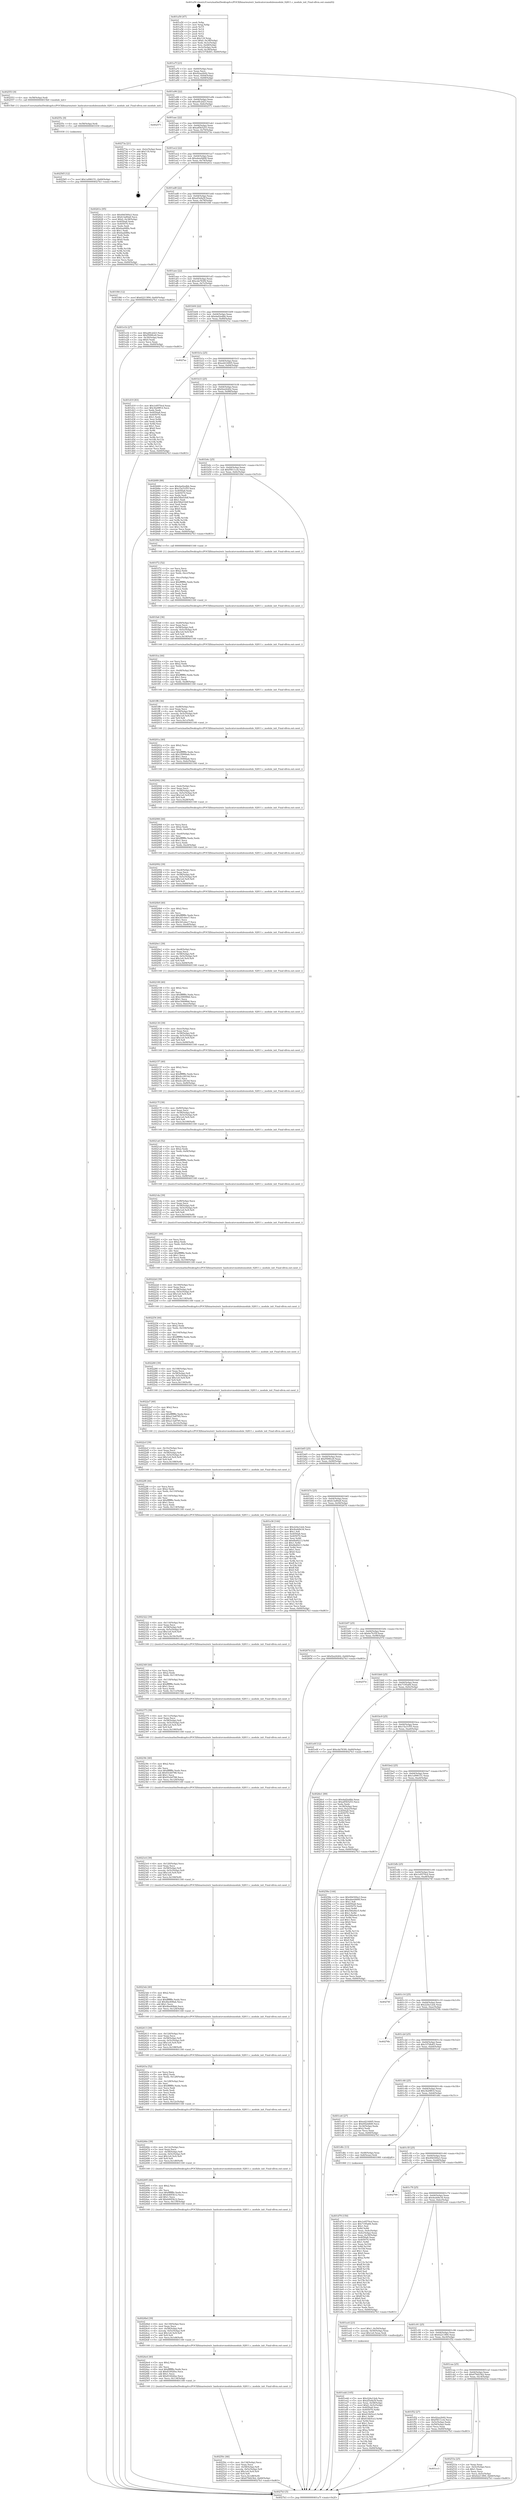 digraph "0x401a50" {
  label = "0x401a50 (/mnt/c/Users/mathe/Desktop/tcc/POCII/binaries/extr_hashcatsrcmodulesmodule_02811.c_module_init_Final-ollvm.out::main(0))"
  labelloc = "t"
  node[shape=record]

  Entry [label="",width=0.3,height=0.3,shape=circle,fillcolor=black,style=filled]
  "0x401a7f" [label="{
     0x401a7f [23]\l
     | [instrs]\l
     &nbsp;&nbsp;0x401a7f \<+3\>: mov -0x60(%rbp),%eax\l
     &nbsp;&nbsp;0x401a82 \<+2\>: mov %eax,%ecx\l
     &nbsp;&nbsp;0x401a84 \<+6\>: sub $0x92aa2b92,%ecx\l
     &nbsp;&nbsp;0x401a8a \<+3\>: mov %eax,-0x64(%rbp)\l
     &nbsp;&nbsp;0x401a8d \<+3\>: mov %ecx,-0x68(%rbp)\l
     &nbsp;&nbsp;0x401a90 \<+6\>: je 0000000000402553 \<main+0xb03\>\l
  }"]
  "0x402553" [label="{
     0x402553 [9]\l
     | [instrs]\l
     &nbsp;&nbsp;0x402553 \<+4\>: mov -0x58(%rbp),%rdi\l
     &nbsp;&nbsp;0x402557 \<+5\>: call 00000000004015b0 \<module_init\>\l
     | [calls]\l
     &nbsp;&nbsp;0x4015b0 \{1\} (/mnt/c/Users/mathe/Desktop/tcc/POCII/binaries/extr_hashcatsrcmodulesmodule_02811.c_module_init_Final-ollvm.out::module_init)\l
  }"]
  "0x401a96" [label="{
     0x401a96 [22]\l
     | [instrs]\l
     &nbsp;&nbsp;0x401a96 \<+5\>: jmp 0000000000401a9b \<main+0x4b\>\l
     &nbsp;&nbsp;0x401a9b \<+3\>: mov -0x64(%rbp),%eax\l
     &nbsp;&nbsp;0x401a9e \<+5\>: sub $0xa0fc2d23,%eax\l
     &nbsp;&nbsp;0x401aa3 \<+3\>: mov %eax,-0x6c(%rbp)\l
     &nbsp;&nbsp;0x401aa6 \<+6\>: je 0000000000402571 \<main+0xb21\>\l
  }"]
  Exit [label="",width=0.3,height=0.3,shape=circle,fillcolor=black,style=filled,peripheries=2]
  "0x402571" [label="{
     0x402571\l
  }", style=dashed]
  "0x401aac" [label="{
     0x401aac [22]\l
     | [instrs]\l
     &nbsp;&nbsp;0x401aac \<+5\>: jmp 0000000000401ab1 \<main+0x61\>\l
     &nbsp;&nbsp;0x401ab1 \<+3\>: mov -0x64(%rbp),%eax\l
     &nbsp;&nbsp;0x401ab4 \<+5\>: sub $0xa85b5253,%eax\l
     &nbsp;&nbsp;0x401ab9 \<+3\>: mov %eax,-0x70(%rbp)\l
     &nbsp;&nbsp;0x401abc \<+6\>: je 000000000040273a \<main+0xcea\>\l
  }"]
  "0x402565" [label="{
     0x402565 [12]\l
     | [instrs]\l
     &nbsp;&nbsp;0x402565 \<+7\>: movl $0x1a996151,-0x60(%rbp)\l
     &nbsp;&nbsp;0x40256c \<+5\>: jmp 00000000004027b3 \<main+0xd63\>\l
  }"]
  "0x40273a" [label="{
     0x40273a [21]\l
     | [instrs]\l
     &nbsp;&nbsp;0x40273a \<+3\>: mov -0x2c(%rbp),%eax\l
     &nbsp;&nbsp;0x40273d \<+7\>: add $0x118,%rsp\l
     &nbsp;&nbsp;0x402744 \<+1\>: pop %rbx\l
     &nbsp;&nbsp;0x402745 \<+2\>: pop %r12\l
     &nbsp;&nbsp;0x402747 \<+2\>: pop %r13\l
     &nbsp;&nbsp;0x402749 \<+2\>: pop %r14\l
     &nbsp;&nbsp;0x40274b \<+2\>: pop %r15\l
     &nbsp;&nbsp;0x40274d \<+1\>: pop %rbp\l
     &nbsp;&nbsp;0x40274e \<+1\>: ret\l
  }"]
  "0x401ac2" [label="{
     0x401ac2 [22]\l
     | [instrs]\l
     &nbsp;&nbsp;0x401ac2 \<+5\>: jmp 0000000000401ac7 \<main+0x77\>\l
     &nbsp;&nbsp;0x401ac7 \<+3\>: mov -0x64(%rbp),%eax\l
     &nbsp;&nbsp;0x401aca \<+5\>: sub $0xabee9d08,%eax\l
     &nbsp;&nbsp;0x401acf \<+3\>: mov %eax,-0x74(%rbp)\l
     &nbsp;&nbsp;0x401ad2 \<+6\>: je 000000000040261e \<main+0xbce\>\l
  }"]
  "0x40255c" [label="{
     0x40255c [9]\l
     | [instrs]\l
     &nbsp;&nbsp;0x40255c \<+4\>: mov -0x58(%rbp),%rdi\l
     &nbsp;&nbsp;0x402560 \<+5\>: call 0000000000401030 \<free@plt\>\l
     | [calls]\l
     &nbsp;&nbsp;0x401030 \{1\} (unknown)\l
  }"]
  "0x40261e" [label="{
     0x40261e [95]\l
     | [instrs]\l
     &nbsp;&nbsp;0x40261e \<+5\>: mov $0x49d300a3,%eax\l
     &nbsp;&nbsp;0x402623 \<+5\>: mov $0xfc3a80a8,%ecx\l
     &nbsp;&nbsp;0x402628 \<+7\>: movl $0x0,-0x38(%rbp)\l
     &nbsp;&nbsp;0x40262f \<+7\>: mov 0x4050a8,%edx\l
     &nbsp;&nbsp;0x402636 \<+7\>: mov 0x405070,%esi\l
     &nbsp;&nbsp;0x40263d \<+2\>: mov %edx,%edi\l
     &nbsp;&nbsp;0x40263f \<+6\>: add $0x6aafd8fa,%edi\l
     &nbsp;&nbsp;0x402645 \<+3\>: sub $0x1,%edi\l
     &nbsp;&nbsp;0x402648 \<+6\>: sub $0x6aafd8fa,%edi\l
     &nbsp;&nbsp;0x40264e \<+3\>: imul %edi,%edx\l
     &nbsp;&nbsp;0x402651 \<+3\>: and $0x1,%edx\l
     &nbsp;&nbsp;0x402654 \<+3\>: cmp $0x0,%edx\l
     &nbsp;&nbsp;0x402657 \<+4\>: sete %r8b\l
     &nbsp;&nbsp;0x40265b \<+3\>: cmp $0xa,%esi\l
     &nbsp;&nbsp;0x40265e \<+4\>: setl %r9b\l
     &nbsp;&nbsp;0x402662 \<+3\>: mov %r8b,%r10b\l
     &nbsp;&nbsp;0x402665 \<+3\>: and %r9b,%r10b\l
     &nbsp;&nbsp;0x402668 \<+3\>: xor %r9b,%r8b\l
     &nbsp;&nbsp;0x40266b \<+3\>: or %r8b,%r10b\l
     &nbsp;&nbsp;0x40266e \<+4\>: test $0x1,%r10b\l
     &nbsp;&nbsp;0x402672 \<+3\>: cmovne %ecx,%eax\l
     &nbsp;&nbsp;0x402675 \<+3\>: mov %eax,-0x60(%rbp)\l
     &nbsp;&nbsp;0x402678 \<+5\>: jmp 00000000004027b3 \<main+0xd63\>\l
  }"]
  "0x401ad8" [label="{
     0x401ad8 [22]\l
     | [instrs]\l
     &nbsp;&nbsp;0x401ad8 \<+5\>: jmp 0000000000401add \<main+0x8d\>\l
     &nbsp;&nbsp;0x401add \<+3\>: mov -0x64(%rbp),%eax\l
     &nbsp;&nbsp;0x401ae0 \<+5\>: sub $0xaf3e8a5f,%eax\l
     &nbsp;&nbsp;0x401ae5 \<+3\>: mov %eax,-0x78(%rbp)\l
     &nbsp;&nbsp;0x401ae8 \<+6\>: je 0000000000401f46 \<main+0x4f6\>\l
  }"]
  "0x401cc3" [label="{
     0x401cc3\l
  }", style=dashed]
  "0x401f46" [label="{
     0x401f46 [12]\l
     | [instrs]\l
     &nbsp;&nbsp;0x401f46 \<+7\>: movl $0x62213f00,-0x60(%rbp)\l
     &nbsp;&nbsp;0x401f4d \<+5\>: jmp 00000000004027b3 \<main+0xd63\>\l
  }"]
  "0x401aee" [label="{
     0x401aee [22]\l
     | [instrs]\l
     &nbsp;&nbsp;0x401aee \<+5\>: jmp 0000000000401af3 \<main+0xa3\>\l
     &nbsp;&nbsp;0x401af3 \<+3\>: mov -0x64(%rbp),%eax\l
     &nbsp;&nbsp;0x401af6 \<+5\>: sub $0xcda783f4,%eax\l
     &nbsp;&nbsp;0x401afb \<+3\>: mov %eax,-0x7c(%rbp)\l
     &nbsp;&nbsp;0x401afe \<+6\>: je 0000000000401e1b \<main+0x3cb\>\l
  }"]
  "0x40253a" [label="{
     0x40253a [25]\l
     | [instrs]\l
     &nbsp;&nbsp;0x40253a \<+2\>: xor %eax,%eax\l
     &nbsp;&nbsp;0x40253c \<+3\>: mov -0x5c(%rbp),%ecx\l
     &nbsp;&nbsp;0x40253f \<+3\>: sub $0x1,%eax\l
     &nbsp;&nbsp;0x402542 \<+2\>: sub %eax,%ecx\l
     &nbsp;&nbsp;0x402544 \<+3\>: mov %ecx,-0x5c(%rbp)\l
     &nbsp;&nbsp;0x402547 \<+7\>: movl $0x62213f00,-0x60(%rbp)\l
     &nbsp;&nbsp;0x40254e \<+5\>: jmp 00000000004027b3 \<main+0xd63\>\l
  }"]
  "0x401e1b" [label="{
     0x401e1b [27]\l
     | [instrs]\l
     &nbsp;&nbsp;0x401e1b \<+5\>: mov $0xa0fc2d23,%eax\l
     &nbsp;&nbsp;0x401e20 \<+5\>: mov $0xf599fce9,%ecx\l
     &nbsp;&nbsp;0x401e25 \<+3\>: mov -0x30(%rbp),%edx\l
     &nbsp;&nbsp;0x401e28 \<+3\>: cmp $0x0,%edx\l
     &nbsp;&nbsp;0x401e2b \<+3\>: cmove %ecx,%eax\l
     &nbsp;&nbsp;0x401e2e \<+3\>: mov %eax,-0x60(%rbp)\l
     &nbsp;&nbsp;0x401e31 \<+5\>: jmp 00000000004027b3 \<main+0xd63\>\l
  }"]
  "0x401b04" [label="{
     0x401b04 [22]\l
     | [instrs]\l
     &nbsp;&nbsp;0x401b04 \<+5\>: jmp 0000000000401b09 \<main+0xb9\>\l
     &nbsp;&nbsp;0x401b09 \<+3\>: mov -0x64(%rbp),%eax\l
     &nbsp;&nbsp;0x401b0c \<+5\>: sub $0xdad2edbb,%eax\l
     &nbsp;&nbsp;0x401b11 \<+3\>: mov %eax,-0x80(%rbp)\l
     &nbsp;&nbsp;0x401b14 \<+6\>: je 00000000004027ac \<main+0xd5c\>\l
  }"]
  "0x40250c" [label="{
     0x40250c [46]\l
     | [instrs]\l
     &nbsp;&nbsp;0x40250c \<+6\>: mov -0x134(%rbp),%ecx\l
     &nbsp;&nbsp;0x402512 \<+3\>: imul %eax,%ecx\l
     &nbsp;&nbsp;0x402515 \<+4\>: mov -0x58(%rbp),%r8\l
     &nbsp;&nbsp;0x402519 \<+4\>: movslq -0x5c(%rbp),%r9\l
     &nbsp;&nbsp;0x40251d \<+7\>: imul $0x1e0,%r9,%r9\l
     &nbsp;&nbsp;0x402524 \<+3\>: add %r9,%r8\l
     &nbsp;&nbsp;0x402527 \<+7\>: mov %ecx,0x1d8(%r8)\l
     &nbsp;&nbsp;0x40252e \<+7\>: movl $0x679d23b2,-0x60(%rbp)\l
     &nbsp;&nbsp;0x402535 \<+5\>: jmp 00000000004027b3 \<main+0xd63\>\l
  }"]
  "0x4027ac" [label="{
     0x4027ac\l
  }", style=dashed]
  "0x401b1a" [label="{
     0x401b1a [25]\l
     | [instrs]\l
     &nbsp;&nbsp;0x401b1a \<+5\>: jmp 0000000000401b1f \<main+0xcf\>\l
     &nbsp;&nbsp;0x401b1f \<+3\>: mov -0x64(%rbp),%eax\l
     &nbsp;&nbsp;0x401b22 \<+5\>: sub $0xed216005,%eax\l
     &nbsp;&nbsp;0x401b27 \<+6\>: mov %eax,-0x84(%rbp)\l
     &nbsp;&nbsp;0x401b2d \<+6\>: je 0000000000401d19 \<main+0x2c9\>\l
  }"]
  "0x4024e4" [label="{
     0x4024e4 [40]\l
     | [instrs]\l
     &nbsp;&nbsp;0x4024e4 \<+5\>: mov $0x2,%ecx\l
     &nbsp;&nbsp;0x4024e9 \<+1\>: cltd\l
     &nbsp;&nbsp;0x4024ea \<+2\>: idiv %ecx\l
     &nbsp;&nbsp;0x4024ec \<+6\>: imul $0xfffffffe,%edx,%ecx\l
     &nbsp;&nbsp;0x4024f2 \<+6\>: sub $0x81002fee,%ecx\l
     &nbsp;&nbsp;0x4024f8 \<+3\>: add $0x1,%ecx\l
     &nbsp;&nbsp;0x4024fb \<+6\>: add $0x81002fee,%ecx\l
     &nbsp;&nbsp;0x402501 \<+6\>: mov %ecx,-0x134(%rbp)\l
     &nbsp;&nbsp;0x402507 \<+5\>: call 0000000000401160 \<next_i\>\l
     | [calls]\l
     &nbsp;&nbsp;0x401160 \{1\} (/mnt/c/Users/mathe/Desktop/tcc/POCII/binaries/extr_hashcatsrcmodulesmodule_02811.c_module_init_Final-ollvm.out::next_i)\l
  }"]
  "0x401d19" [label="{
     0x401d19 [83]\l
     | [instrs]\l
     &nbsp;&nbsp;0x401d19 \<+5\>: mov $0x1e9570cd,%eax\l
     &nbsp;&nbsp;0x401d1e \<+5\>: mov $0x3b29ff14,%ecx\l
     &nbsp;&nbsp;0x401d23 \<+2\>: xor %edx,%edx\l
     &nbsp;&nbsp;0x401d25 \<+7\>: mov 0x4050a8,%esi\l
     &nbsp;&nbsp;0x401d2c \<+7\>: mov 0x405070,%edi\l
     &nbsp;&nbsp;0x401d33 \<+3\>: sub $0x1,%edx\l
     &nbsp;&nbsp;0x401d36 \<+3\>: mov %esi,%r8d\l
     &nbsp;&nbsp;0x401d39 \<+3\>: add %edx,%r8d\l
     &nbsp;&nbsp;0x401d3c \<+4\>: imul %r8d,%esi\l
     &nbsp;&nbsp;0x401d40 \<+3\>: and $0x1,%esi\l
     &nbsp;&nbsp;0x401d43 \<+3\>: cmp $0x0,%esi\l
     &nbsp;&nbsp;0x401d46 \<+4\>: sete %r9b\l
     &nbsp;&nbsp;0x401d4a \<+3\>: cmp $0xa,%edi\l
     &nbsp;&nbsp;0x401d4d \<+4\>: setl %r10b\l
     &nbsp;&nbsp;0x401d51 \<+3\>: mov %r9b,%r11b\l
     &nbsp;&nbsp;0x401d54 \<+3\>: and %r10b,%r11b\l
     &nbsp;&nbsp;0x401d57 \<+3\>: xor %r10b,%r9b\l
     &nbsp;&nbsp;0x401d5a \<+3\>: or %r9b,%r11b\l
     &nbsp;&nbsp;0x401d5d \<+4\>: test $0x1,%r11b\l
     &nbsp;&nbsp;0x401d61 \<+3\>: cmovne %ecx,%eax\l
     &nbsp;&nbsp;0x401d64 \<+3\>: mov %eax,-0x60(%rbp)\l
     &nbsp;&nbsp;0x401d67 \<+5\>: jmp 00000000004027b3 \<main+0xd63\>\l
  }"]
  "0x401b33" [label="{
     0x401b33 [25]\l
     | [instrs]\l
     &nbsp;&nbsp;0x401b33 \<+5\>: jmp 0000000000401b38 \<main+0xe8\>\l
     &nbsp;&nbsp;0x401b38 \<+3\>: mov -0x64(%rbp),%eax\l
     &nbsp;&nbsp;0x401b3b \<+5\>: sub $0xf2a24262,%eax\l
     &nbsp;&nbsp;0x401b40 \<+6\>: mov %eax,-0x88(%rbp)\l
     &nbsp;&nbsp;0x401b46 \<+6\>: je 0000000000402689 \<main+0xc39\>\l
  }"]
  "0x4024bd" [label="{
     0x4024bd [39]\l
     | [instrs]\l
     &nbsp;&nbsp;0x4024bd \<+6\>: mov -0x130(%rbp),%ecx\l
     &nbsp;&nbsp;0x4024c3 \<+3\>: imul %eax,%ecx\l
     &nbsp;&nbsp;0x4024c6 \<+4\>: mov -0x58(%rbp),%r8\l
     &nbsp;&nbsp;0x4024ca \<+4\>: movslq -0x5c(%rbp),%r9\l
     &nbsp;&nbsp;0x4024ce \<+7\>: imul $0x1e0,%r9,%r9\l
     &nbsp;&nbsp;0x4024d5 \<+3\>: add %r9,%r8\l
     &nbsp;&nbsp;0x4024d8 \<+7\>: mov %ecx,0x1d4(%r8)\l
     &nbsp;&nbsp;0x4024df \<+5\>: call 0000000000401160 \<next_i\>\l
     | [calls]\l
     &nbsp;&nbsp;0x401160 \{1\} (/mnt/c/Users/mathe/Desktop/tcc/POCII/binaries/extr_hashcatsrcmodulesmodule_02811.c_module_init_Final-ollvm.out::next_i)\l
  }"]
  "0x402689" [label="{
     0x402689 [88]\l
     | [instrs]\l
     &nbsp;&nbsp;0x402689 \<+5\>: mov $0xdad2edbb,%eax\l
     &nbsp;&nbsp;0x40268e \<+5\>: mov $0x15a31f55,%ecx\l
     &nbsp;&nbsp;0x402693 \<+7\>: mov 0x4050a8,%edx\l
     &nbsp;&nbsp;0x40269a \<+7\>: mov 0x405070,%esi\l
     &nbsp;&nbsp;0x4026a1 \<+2\>: mov %edx,%edi\l
     &nbsp;&nbsp;0x4026a3 \<+6\>: add $0x54bd16df,%edi\l
     &nbsp;&nbsp;0x4026a9 \<+3\>: sub $0x1,%edi\l
     &nbsp;&nbsp;0x4026ac \<+6\>: sub $0x54bd16df,%edi\l
     &nbsp;&nbsp;0x4026b2 \<+3\>: imul %edi,%edx\l
     &nbsp;&nbsp;0x4026b5 \<+3\>: and $0x1,%edx\l
     &nbsp;&nbsp;0x4026b8 \<+3\>: cmp $0x0,%edx\l
     &nbsp;&nbsp;0x4026bb \<+4\>: sete %r8b\l
     &nbsp;&nbsp;0x4026bf \<+3\>: cmp $0xa,%esi\l
     &nbsp;&nbsp;0x4026c2 \<+4\>: setl %r9b\l
     &nbsp;&nbsp;0x4026c6 \<+3\>: mov %r8b,%r10b\l
     &nbsp;&nbsp;0x4026c9 \<+3\>: and %r9b,%r10b\l
     &nbsp;&nbsp;0x4026cc \<+3\>: xor %r9b,%r8b\l
     &nbsp;&nbsp;0x4026cf \<+3\>: or %r8b,%r10b\l
     &nbsp;&nbsp;0x4026d2 \<+4\>: test $0x1,%r10b\l
     &nbsp;&nbsp;0x4026d6 \<+3\>: cmovne %ecx,%eax\l
     &nbsp;&nbsp;0x4026d9 \<+3\>: mov %eax,-0x60(%rbp)\l
     &nbsp;&nbsp;0x4026dc \<+5\>: jmp 00000000004027b3 \<main+0xd63\>\l
  }"]
  "0x401b4c" [label="{
     0x401b4c [25]\l
     | [instrs]\l
     &nbsp;&nbsp;0x401b4c \<+5\>: jmp 0000000000401b51 \<main+0x101\>\l
     &nbsp;&nbsp;0x401b51 \<+3\>: mov -0x64(%rbp),%eax\l
     &nbsp;&nbsp;0x401b54 \<+5\>: sub $0xf5611ccb,%eax\l
     &nbsp;&nbsp;0x401b59 \<+6\>: mov %eax,-0x8c(%rbp)\l
     &nbsp;&nbsp;0x401b5f \<+6\>: je 0000000000401f6d \<main+0x51d\>\l
  }"]
  "0x402495" [label="{
     0x402495 [40]\l
     | [instrs]\l
     &nbsp;&nbsp;0x402495 \<+5\>: mov $0x2,%ecx\l
     &nbsp;&nbsp;0x40249a \<+1\>: cltd\l
     &nbsp;&nbsp;0x40249b \<+2\>: idiv %ecx\l
     &nbsp;&nbsp;0x40249d \<+6\>: imul $0xfffffffe,%edx,%ecx\l
     &nbsp;&nbsp;0x4024a3 \<+6\>: sub $0xb40f3b12,%ecx\l
     &nbsp;&nbsp;0x4024a9 \<+3\>: add $0x1,%ecx\l
     &nbsp;&nbsp;0x4024ac \<+6\>: add $0xb40f3b12,%ecx\l
     &nbsp;&nbsp;0x4024b2 \<+6\>: mov %ecx,-0x130(%rbp)\l
     &nbsp;&nbsp;0x4024b8 \<+5\>: call 0000000000401160 \<next_i\>\l
     | [calls]\l
     &nbsp;&nbsp;0x401160 \{1\} (/mnt/c/Users/mathe/Desktop/tcc/POCII/binaries/extr_hashcatsrcmodulesmodule_02811.c_module_init_Final-ollvm.out::next_i)\l
  }"]
  "0x401f6d" [label="{
     0x401f6d [5]\l
     | [instrs]\l
     &nbsp;&nbsp;0x401f6d \<+5\>: call 0000000000401160 \<next_i\>\l
     | [calls]\l
     &nbsp;&nbsp;0x401160 \{1\} (/mnt/c/Users/mathe/Desktop/tcc/POCII/binaries/extr_hashcatsrcmodulesmodule_02811.c_module_init_Final-ollvm.out::next_i)\l
  }"]
  "0x401b65" [label="{
     0x401b65 [25]\l
     | [instrs]\l
     &nbsp;&nbsp;0x401b65 \<+5\>: jmp 0000000000401b6a \<main+0x11a\>\l
     &nbsp;&nbsp;0x401b6a \<+3\>: mov -0x64(%rbp),%eax\l
     &nbsp;&nbsp;0x401b6d \<+5\>: sub $0xf599fce9,%eax\l
     &nbsp;&nbsp;0x401b72 \<+6\>: mov %eax,-0x90(%rbp)\l
     &nbsp;&nbsp;0x401b78 \<+6\>: je 0000000000401e36 \<main+0x3e6\>\l
  }"]
  "0x40246e" [label="{
     0x40246e [39]\l
     | [instrs]\l
     &nbsp;&nbsp;0x40246e \<+6\>: mov -0x12c(%rbp),%ecx\l
     &nbsp;&nbsp;0x402474 \<+3\>: imul %eax,%ecx\l
     &nbsp;&nbsp;0x402477 \<+4\>: mov -0x58(%rbp),%r8\l
     &nbsp;&nbsp;0x40247b \<+4\>: movslq -0x5c(%rbp),%r9\l
     &nbsp;&nbsp;0x40247f \<+7\>: imul $0x1e0,%r9,%r9\l
     &nbsp;&nbsp;0x402486 \<+3\>: add %r9,%r8\l
     &nbsp;&nbsp;0x402489 \<+7\>: mov %ecx,0x1d0(%r8)\l
     &nbsp;&nbsp;0x402490 \<+5\>: call 0000000000401160 \<next_i\>\l
     | [calls]\l
     &nbsp;&nbsp;0x401160 \{1\} (/mnt/c/Users/mathe/Desktop/tcc/POCII/binaries/extr_hashcatsrcmodulesmodule_02811.c_module_init_Final-ollvm.out::next_i)\l
  }"]
  "0x401e36" [label="{
     0x401e36 [144]\l
     | [instrs]\l
     &nbsp;&nbsp;0x401e36 \<+5\>: mov $0x224a12eb,%eax\l
     &nbsp;&nbsp;0x401e3b \<+5\>: mov $0x4eeb9e34,%ecx\l
     &nbsp;&nbsp;0x401e40 \<+2\>: mov $0x1,%dl\l
     &nbsp;&nbsp;0x401e42 \<+7\>: mov 0x4050a8,%esi\l
     &nbsp;&nbsp;0x401e49 \<+7\>: mov 0x405070,%edi\l
     &nbsp;&nbsp;0x401e50 \<+3\>: mov %esi,%r8d\l
     &nbsp;&nbsp;0x401e53 \<+7\>: add $0x6bd0213,%r8d\l
     &nbsp;&nbsp;0x401e5a \<+4\>: sub $0x1,%r8d\l
     &nbsp;&nbsp;0x401e5e \<+7\>: sub $0x6bd0213,%r8d\l
     &nbsp;&nbsp;0x401e65 \<+4\>: imul %r8d,%esi\l
     &nbsp;&nbsp;0x401e69 \<+3\>: and $0x1,%esi\l
     &nbsp;&nbsp;0x401e6c \<+3\>: cmp $0x0,%esi\l
     &nbsp;&nbsp;0x401e6f \<+4\>: sete %r9b\l
     &nbsp;&nbsp;0x401e73 \<+3\>: cmp $0xa,%edi\l
     &nbsp;&nbsp;0x401e76 \<+4\>: setl %r10b\l
     &nbsp;&nbsp;0x401e7a \<+3\>: mov %r9b,%r11b\l
     &nbsp;&nbsp;0x401e7d \<+4\>: xor $0xff,%r11b\l
     &nbsp;&nbsp;0x401e81 \<+3\>: mov %r10b,%bl\l
     &nbsp;&nbsp;0x401e84 \<+3\>: xor $0xff,%bl\l
     &nbsp;&nbsp;0x401e87 \<+3\>: xor $0x0,%dl\l
     &nbsp;&nbsp;0x401e8a \<+3\>: mov %r11b,%r14b\l
     &nbsp;&nbsp;0x401e8d \<+4\>: and $0x0,%r14b\l
     &nbsp;&nbsp;0x401e91 \<+3\>: and %dl,%r9b\l
     &nbsp;&nbsp;0x401e94 \<+3\>: mov %bl,%r15b\l
     &nbsp;&nbsp;0x401e97 \<+4\>: and $0x0,%r15b\l
     &nbsp;&nbsp;0x401e9b \<+3\>: and %dl,%r10b\l
     &nbsp;&nbsp;0x401e9e \<+3\>: or %r9b,%r14b\l
     &nbsp;&nbsp;0x401ea1 \<+3\>: or %r10b,%r15b\l
     &nbsp;&nbsp;0x401ea4 \<+3\>: xor %r15b,%r14b\l
     &nbsp;&nbsp;0x401ea7 \<+3\>: or %bl,%r11b\l
     &nbsp;&nbsp;0x401eaa \<+4\>: xor $0xff,%r11b\l
     &nbsp;&nbsp;0x401eae \<+3\>: or $0x0,%dl\l
     &nbsp;&nbsp;0x401eb1 \<+3\>: and %dl,%r11b\l
     &nbsp;&nbsp;0x401eb4 \<+3\>: or %r11b,%r14b\l
     &nbsp;&nbsp;0x401eb7 \<+4\>: test $0x1,%r14b\l
     &nbsp;&nbsp;0x401ebb \<+3\>: cmovne %ecx,%eax\l
     &nbsp;&nbsp;0x401ebe \<+3\>: mov %eax,-0x60(%rbp)\l
     &nbsp;&nbsp;0x401ec1 \<+5\>: jmp 00000000004027b3 \<main+0xd63\>\l
  }"]
  "0x401b7e" [label="{
     0x401b7e [25]\l
     | [instrs]\l
     &nbsp;&nbsp;0x401b7e \<+5\>: jmp 0000000000401b83 \<main+0x133\>\l
     &nbsp;&nbsp;0x401b83 \<+3\>: mov -0x64(%rbp),%eax\l
     &nbsp;&nbsp;0x401b86 \<+5\>: sub $0xfc3a80a8,%eax\l
     &nbsp;&nbsp;0x401b8b \<+6\>: mov %eax,-0x94(%rbp)\l
     &nbsp;&nbsp;0x401b91 \<+6\>: je 000000000040267d \<main+0xc2d\>\l
  }"]
  "0x40243a" [label="{
     0x40243a [52]\l
     | [instrs]\l
     &nbsp;&nbsp;0x40243a \<+2\>: xor %ecx,%ecx\l
     &nbsp;&nbsp;0x40243c \<+5\>: mov $0x2,%edx\l
     &nbsp;&nbsp;0x402441 \<+6\>: mov %edx,-0x128(%rbp)\l
     &nbsp;&nbsp;0x402447 \<+1\>: cltd\l
     &nbsp;&nbsp;0x402448 \<+6\>: mov -0x128(%rbp),%esi\l
     &nbsp;&nbsp;0x40244e \<+2\>: idiv %esi\l
     &nbsp;&nbsp;0x402450 \<+6\>: imul $0xfffffffe,%edx,%edx\l
     &nbsp;&nbsp;0x402456 \<+2\>: mov %ecx,%edi\l
     &nbsp;&nbsp;0x402458 \<+2\>: sub %edx,%edi\l
     &nbsp;&nbsp;0x40245a \<+2\>: mov %ecx,%edx\l
     &nbsp;&nbsp;0x40245c \<+3\>: sub $0x1,%edx\l
     &nbsp;&nbsp;0x40245f \<+2\>: add %edx,%edi\l
     &nbsp;&nbsp;0x402461 \<+2\>: sub %edi,%ecx\l
     &nbsp;&nbsp;0x402463 \<+6\>: mov %ecx,-0x12c(%rbp)\l
     &nbsp;&nbsp;0x402469 \<+5\>: call 0000000000401160 \<next_i\>\l
     | [calls]\l
     &nbsp;&nbsp;0x401160 \{1\} (/mnt/c/Users/mathe/Desktop/tcc/POCII/binaries/extr_hashcatsrcmodulesmodule_02811.c_module_init_Final-ollvm.out::next_i)\l
  }"]
  "0x40267d" [label="{
     0x40267d [12]\l
     | [instrs]\l
     &nbsp;&nbsp;0x40267d \<+7\>: movl $0xf2a24262,-0x60(%rbp)\l
     &nbsp;&nbsp;0x402684 \<+5\>: jmp 00000000004027b3 \<main+0xd63\>\l
  }"]
  "0x401b97" [label="{
     0x401b97 [25]\l
     | [instrs]\l
     &nbsp;&nbsp;0x401b97 \<+5\>: jmp 0000000000401b9c \<main+0x14c\>\l
     &nbsp;&nbsp;0x401b9c \<+3\>: mov -0x64(%rbp),%eax\l
     &nbsp;&nbsp;0x401b9f \<+5\>: sub $0x6e7b35f,%eax\l
     &nbsp;&nbsp;0x401ba4 \<+6\>: mov %eax,-0x98(%rbp)\l
     &nbsp;&nbsp;0x401baa \<+6\>: je 000000000040257d \<main+0xb2d\>\l
  }"]
  "0x402413" [label="{
     0x402413 [39]\l
     | [instrs]\l
     &nbsp;&nbsp;0x402413 \<+6\>: mov -0x124(%rbp),%ecx\l
     &nbsp;&nbsp;0x402419 \<+3\>: imul %eax,%ecx\l
     &nbsp;&nbsp;0x40241c \<+4\>: mov -0x58(%rbp),%r8\l
     &nbsp;&nbsp;0x402420 \<+4\>: movslq -0x5c(%rbp),%r9\l
     &nbsp;&nbsp;0x402424 \<+7\>: imul $0x1e0,%r9,%r9\l
     &nbsp;&nbsp;0x40242b \<+3\>: add %r9,%r8\l
     &nbsp;&nbsp;0x40242e \<+7\>: mov %ecx,0x198(%r8)\l
     &nbsp;&nbsp;0x402435 \<+5\>: call 0000000000401160 \<next_i\>\l
     | [calls]\l
     &nbsp;&nbsp;0x401160 \{1\} (/mnt/c/Users/mathe/Desktop/tcc/POCII/binaries/extr_hashcatsrcmodulesmodule_02811.c_module_init_Final-ollvm.out::next_i)\l
  }"]
  "0x40257d" [label="{
     0x40257d\l
  }", style=dashed]
  "0x401bb0" [label="{
     0x401bb0 [25]\l
     | [instrs]\l
     &nbsp;&nbsp;0x401bb0 \<+5\>: jmp 0000000000401bb5 \<main+0x165\>\l
     &nbsp;&nbsp;0x401bb5 \<+3\>: mov -0x64(%rbp),%eax\l
     &nbsp;&nbsp;0x401bb8 \<+5\>: sub $0x7195a84,%eax\l
     &nbsp;&nbsp;0x401bbd \<+6\>: mov %eax,-0x9c(%rbp)\l
     &nbsp;&nbsp;0x401bc3 \<+6\>: je 0000000000401e0f \<main+0x3bf\>\l
  }"]
  "0x4023eb" [label="{
     0x4023eb [40]\l
     | [instrs]\l
     &nbsp;&nbsp;0x4023eb \<+5\>: mov $0x2,%ecx\l
     &nbsp;&nbsp;0x4023f0 \<+1\>: cltd\l
     &nbsp;&nbsp;0x4023f1 \<+2\>: idiv %ecx\l
     &nbsp;&nbsp;0x4023f3 \<+6\>: imul $0xfffffffe,%edx,%ecx\l
     &nbsp;&nbsp;0x4023f9 \<+6\>: sub $0x4be408ab,%ecx\l
     &nbsp;&nbsp;0x4023ff \<+3\>: add $0x1,%ecx\l
     &nbsp;&nbsp;0x402402 \<+6\>: add $0x4be408ab,%ecx\l
     &nbsp;&nbsp;0x402408 \<+6\>: mov %ecx,-0x124(%rbp)\l
     &nbsp;&nbsp;0x40240e \<+5\>: call 0000000000401160 \<next_i\>\l
     | [calls]\l
     &nbsp;&nbsp;0x401160 \{1\} (/mnt/c/Users/mathe/Desktop/tcc/POCII/binaries/extr_hashcatsrcmodulesmodule_02811.c_module_init_Final-ollvm.out::next_i)\l
  }"]
  "0x401e0f" [label="{
     0x401e0f [12]\l
     | [instrs]\l
     &nbsp;&nbsp;0x401e0f \<+7\>: movl $0xcda783f4,-0x60(%rbp)\l
     &nbsp;&nbsp;0x401e16 \<+5\>: jmp 00000000004027b3 \<main+0xd63\>\l
  }"]
  "0x401bc9" [label="{
     0x401bc9 [25]\l
     | [instrs]\l
     &nbsp;&nbsp;0x401bc9 \<+5\>: jmp 0000000000401bce \<main+0x17e\>\l
     &nbsp;&nbsp;0x401bce \<+3\>: mov -0x64(%rbp),%eax\l
     &nbsp;&nbsp;0x401bd1 \<+5\>: sub $0x15a31f55,%eax\l
     &nbsp;&nbsp;0x401bd6 \<+6\>: mov %eax,-0xa0(%rbp)\l
     &nbsp;&nbsp;0x401bdc \<+6\>: je 00000000004026e1 \<main+0xc91\>\l
  }"]
  "0x4023c4" [label="{
     0x4023c4 [39]\l
     | [instrs]\l
     &nbsp;&nbsp;0x4023c4 \<+6\>: mov -0x120(%rbp),%ecx\l
     &nbsp;&nbsp;0x4023ca \<+3\>: imul %eax,%ecx\l
     &nbsp;&nbsp;0x4023cd \<+4\>: mov -0x58(%rbp),%r8\l
     &nbsp;&nbsp;0x4023d1 \<+4\>: movslq -0x5c(%rbp),%r9\l
     &nbsp;&nbsp;0x4023d5 \<+7\>: imul $0x1e0,%r9,%r9\l
     &nbsp;&nbsp;0x4023dc \<+3\>: add %r9,%r8\l
     &nbsp;&nbsp;0x4023df \<+7\>: mov %ecx,0x194(%r8)\l
     &nbsp;&nbsp;0x4023e6 \<+5\>: call 0000000000401160 \<next_i\>\l
     | [calls]\l
     &nbsp;&nbsp;0x401160 \{1\} (/mnt/c/Users/mathe/Desktop/tcc/POCII/binaries/extr_hashcatsrcmodulesmodule_02811.c_module_init_Final-ollvm.out::next_i)\l
  }"]
  "0x4026e1" [label="{
     0x4026e1 [89]\l
     | [instrs]\l
     &nbsp;&nbsp;0x4026e1 \<+5\>: mov $0xdad2edbb,%eax\l
     &nbsp;&nbsp;0x4026e6 \<+5\>: mov $0xa85b5253,%ecx\l
     &nbsp;&nbsp;0x4026eb \<+2\>: xor %edx,%edx\l
     &nbsp;&nbsp;0x4026ed \<+3\>: mov -0x38(%rbp),%esi\l
     &nbsp;&nbsp;0x4026f0 \<+3\>: mov %esi,-0x2c(%rbp)\l
     &nbsp;&nbsp;0x4026f3 \<+7\>: mov 0x4050a8,%esi\l
     &nbsp;&nbsp;0x4026fa \<+7\>: mov 0x405070,%edi\l
     &nbsp;&nbsp;0x402701 \<+3\>: sub $0x1,%edx\l
     &nbsp;&nbsp;0x402704 \<+3\>: mov %esi,%r8d\l
     &nbsp;&nbsp;0x402707 \<+3\>: add %edx,%r8d\l
     &nbsp;&nbsp;0x40270a \<+4\>: imul %r8d,%esi\l
     &nbsp;&nbsp;0x40270e \<+3\>: and $0x1,%esi\l
     &nbsp;&nbsp;0x402711 \<+3\>: cmp $0x0,%esi\l
     &nbsp;&nbsp;0x402714 \<+4\>: sete %r9b\l
     &nbsp;&nbsp;0x402718 \<+3\>: cmp $0xa,%edi\l
     &nbsp;&nbsp;0x40271b \<+4\>: setl %r10b\l
     &nbsp;&nbsp;0x40271f \<+3\>: mov %r9b,%r11b\l
     &nbsp;&nbsp;0x402722 \<+3\>: and %r10b,%r11b\l
     &nbsp;&nbsp;0x402725 \<+3\>: xor %r10b,%r9b\l
     &nbsp;&nbsp;0x402728 \<+3\>: or %r9b,%r11b\l
     &nbsp;&nbsp;0x40272b \<+4\>: test $0x1,%r11b\l
     &nbsp;&nbsp;0x40272f \<+3\>: cmovne %ecx,%eax\l
     &nbsp;&nbsp;0x402732 \<+3\>: mov %eax,-0x60(%rbp)\l
     &nbsp;&nbsp;0x402735 \<+5\>: jmp 00000000004027b3 \<main+0xd63\>\l
  }"]
  "0x401be2" [label="{
     0x401be2 [25]\l
     | [instrs]\l
     &nbsp;&nbsp;0x401be2 \<+5\>: jmp 0000000000401be7 \<main+0x197\>\l
     &nbsp;&nbsp;0x401be7 \<+3\>: mov -0x64(%rbp),%eax\l
     &nbsp;&nbsp;0x401bea \<+5\>: sub $0x1a996151,%eax\l
     &nbsp;&nbsp;0x401bef \<+6\>: mov %eax,-0xa4(%rbp)\l
     &nbsp;&nbsp;0x401bf5 \<+6\>: je 000000000040258e \<main+0xb3e\>\l
  }"]
  "0x40239c" [label="{
     0x40239c [40]\l
     | [instrs]\l
     &nbsp;&nbsp;0x40239c \<+5\>: mov $0x2,%ecx\l
     &nbsp;&nbsp;0x4023a1 \<+1\>: cltd\l
     &nbsp;&nbsp;0x4023a2 \<+2\>: idiv %ecx\l
     &nbsp;&nbsp;0x4023a4 \<+6\>: imul $0xfffffffe,%edx,%ecx\l
     &nbsp;&nbsp;0x4023aa \<+6\>: sub $0x93cb0788,%ecx\l
     &nbsp;&nbsp;0x4023b0 \<+3\>: add $0x1,%ecx\l
     &nbsp;&nbsp;0x4023b3 \<+6\>: add $0x93cb0788,%ecx\l
     &nbsp;&nbsp;0x4023b9 \<+6\>: mov %ecx,-0x120(%rbp)\l
     &nbsp;&nbsp;0x4023bf \<+5\>: call 0000000000401160 \<next_i\>\l
     | [calls]\l
     &nbsp;&nbsp;0x401160 \{1\} (/mnt/c/Users/mathe/Desktop/tcc/POCII/binaries/extr_hashcatsrcmodulesmodule_02811.c_module_init_Final-ollvm.out::next_i)\l
  }"]
  "0x40258e" [label="{
     0x40258e [144]\l
     | [instrs]\l
     &nbsp;&nbsp;0x40258e \<+5\>: mov $0x49d300a3,%eax\l
     &nbsp;&nbsp;0x402593 \<+5\>: mov $0xabee9d08,%ecx\l
     &nbsp;&nbsp;0x402598 \<+2\>: mov $0x1,%dl\l
     &nbsp;&nbsp;0x40259a \<+7\>: mov 0x4050a8,%esi\l
     &nbsp;&nbsp;0x4025a1 \<+7\>: mov 0x405070,%edi\l
     &nbsp;&nbsp;0x4025a8 \<+3\>: mov %esi,%r8d\l
     &nbsp;&nbsp;0x4025ab \<+7\>: add $0x546a9ec5,%r8d\l
     &nbsp;&nbsp;0x4025b2 \<+4\>: sub $0x1,%r8d\l
     &nbsp;&nbsp;0x4025b6 \<+7\>: sub $0x546a9ec5,%r8d\l
     &nbsp;&nbsp;0x4025bd \<+4\>: imul %r8d,%esi\l
     &nbsp;&nbsp;0x4025c1 \<+3\>: and $0x1,%esi\l
     &nbsp;&nbsp;0x4025c4 \<+3\>: cmp $0x0,%esi\l
     &nbsp;&nbsp;0x4025c7 \<+4\>: sete %r9b\l
     &nbsp;&nbsp;0x4025cb \<+3\>: cmp $0xa,%edi\l
     &nbsp;&nbsp;0x4025ce \<+4\>: setl %r10b\l
     &nbsp;&nbsp;0x4025d2 \<+3\>: mov %r9b,%r11b\l
     &nbsp;&nbsp;0x4025d5 \<+4\>: xor $0xff,%r11b\l
     &nbsp;&nbsp;0x4025d9 \<+3\>: mov %r10b,%bl\l
     &nbsp;&nbsp;0x4025dc \<+3\>: xor $0xff,%bl\l
     &nbsp;&nbsp;0x4025df \<+3\>: xor $0x0,%dl\l
     &nbsp;&nbsp;0x4025e2 \<+3\>: mov %r11b,%r14b\l
     &nbsp;&nbsp;0x4025e5 \<+4\>: and $0x0,%r14b\l
     &nbsp;&nbsp;0x4025e9 \<+3\>: and %dl,%r9b\l
     &nbsp;&nbsp;0x4025ec \<+3\>: mov %bl,%r15b\l
     &nbsp;&nbsp;0x4025ef \<+4\>: and $0x0,%r15b\l
     &nbsp;&nbsp;0x4025f3 \<+3\>: and %dl,%r10b\l
     &nbsp;&nbsp;0x4025f6 \<+3\>: or %r9b,%r14b\l
     &nbsp;&nbsp;0x4025f9 \<+3\>: or %r10b,%r15b\l
     &nbsp;&nbsp;0x4025fc \<+3\>: xor %r15b,%r14b\l
     &nbsp;&nbsp;0x4025ff \<+3\>: or %bl,%r11b\l
     &nbsp;&nbsp;0x402602 \<+4\>: xor $0xff,%r11b\l
     &nbsp;&nbsp;0x402606 \<+3\>: or $0x0,%dl\l
     &nbsp;&nbsp;0x402609 \<+3\>: and %dl,%r11b\l
     &nbsp;&nbsp;0x40260c \<+3\>: or %r11b,%r14b\l
     &nbsp;&nbsp;0x40260f \<+4\>: test $0x1,%r14b\l
     &nbsp;&nbsp;0x402613 \<+3\>: cmovne %ecx,%eax\l
     &nbsp;&nbsp;0x402616 \<+3\>: mov %eax,-0x60(%rbp)\l
     &nbsp;&nbsp;0x402619 \<+5\>: jmp 00000000004027b3 \<main+0xd63\>\l
  }"]
  "0x401bfb" [label="{
     0x401bfb [25]\l
     | [instrs]\l
     &nbsp;&nbsp;0x401bfb \<+5\>: jmp 0000000000401c00 \<main+0x1b0\>\l
     &nbsp;&nbsp;0x401c00 \<+3\>: mov -0x64(%rbp),%eax\l
     &nbsp;&nbsp;0x401c03 \<+5\>: sub $0x1e9570cd,%eax\l
     &nbsp;&nbsp;0x401c08 \<+6\>: mov %eax,-0xa8(%rbp)\l
     &nbsp;&nbsp;0x401c0e \<+6\>: je 000000000040274f \<main+0xcff\>\l
  }"]
  "0x402375" [label="{
     0x402375 [39]\l
     | [instrs]\l
     &nbsp;&nbsp;0x402375 \<+6\>: mov -0x11c(%rbp),%ecx\l
     &nbsp;&nbsp;0x40237b \<+3\>: imul %eax,%ecx\l
     &nbsp;&nbsp;0x40237e \<+4\>: mov -0x58(%rbp),%r8\l
     &nbsp;&nbsp;0x402382 \<+4\>: movslq -0x5c(%rbp),%r9\l
     &nbsp;&nbsp;0x402386 \<+7\>: imul $0x1e0,%r9,%r9\l
     &nbsp;&nbsp;0x40238d \<+3\>: add %r9,%r8\l
     &nbsp;&nbsp;0x402390 \<+7\>: mov %ecx,0x190(%r8)\l
     &nbsp;&nbsp;0x402397 \<+5\>: call 0000000000401160 \<next_i\>\l
     | [calls]\l
     &nbsp;&nbsp;0x401160 \{1\} (/mnt/c/Users/mathe/Desktop/tcc/POCII/binaries/extr_hashcatsrcmodulesmodule_02811.c_module_init_Final-ollvm.out::next_i)\l
  }"]
  "0x40274f" [label="{
     0x40274f\l
  }", style=dashed]
  "0x401c14" [label="{
     0x401c14 [25]\l
     | [instrs]\l
     &nbsp;&nbsp;0x401c14 \<+5\>: jmp 0000000000401c19 \<main+0x1c9\>\l
     &nbsp;&nbsp;0x401c19 \<+3\>: mov -0x64(%rbp),%eax\l
     &nbsp;&nbsp;0x401c1c \<+5\>: sub $0x224a12eb,%eax\l
     &nbsp;&nbsp;0x401c21 \<+6\>: mov %eax,-0xac(%rbp)\l
     &nbsp;&nbsp;0x401c27 \<+6\>: je 000000000040276b \<main+0xd1b\>\l
  }"]
  "0x402349" [label="{
     0x402349 [44]\l
     | [instrs]\l
     &nbsp;&nbsp;0x402349 \<+2\>: xor %ecx,%ecx\l
     &nbsp;&nbsp;0x40234b \<+5\>: mov $0x2,%edx\l
     &nbsp;&nbsp;0x402350 \<+6\>: mov %edx,-0x118(%rbp)\l
     &nbsp;&nbsp;0x402356 \<+1\>: cltd\l
     &nbsp;&nbsp;0x402357 \<+6\>: mov -0x118(%rbp),%esi\l
     &nbsp;&nbsp;0x40235d \<+2\>: idiv %esi\l
     &nbsp;&nbsp;0x40235f \<+6\>: imul $0xfffffffe,%edx,%edx\l
     &nbsp;&nbsp;0x402365 \<+3\>: sub $0x1,%ecx\l
     &nbsp;&nbsp;0x402368 \<+2\>: sub %ecx,%edx\l
     &nbsp;&nbsp;0x40236a \<+6\>: mov %edx,-0x11c(%rbp)\l
     &nbsp;&nbsp;0x402370 \<+5\>: call 0000000000401160 \<next_i\>\l
     | [calls]\l
     &nbsp;&nbsp;0x401160 \{1\} (/mnt/c/Users/mathe/Desktop/tcc/POCII/binaries/extr_hashcatsrcmodulesmodule_02811.c_module_init_Final-ollvm.out::next_i)\l
  }"]
  "0x40276b" [label="{
     0x40276b\l
  }", style=dashed]
  "0x401c2d" [label="{
     0x401c2d [25]\l
     | [instrs]\l
     &nbsp;&nbsp;0x401c2d \<+5\>: jmp 0000000000401c32 \<main+0x1e2\>\l
     &nbsp;&nbsp;0x401c32 \<+3\>: mov -0x64(%rbp),%eax\l
     &nbsp;&nbsp;0x401c35 \<+5\>: sub $0x337db4f3,%eax\l
     &nbsp;&nbsp;0x401c3a \<+6\>: mov %eax,-0xb0(%rbp)\l
     &nbsp;&nbsp;0x401c40 \<+6\>: je 0000000000401ce6 \<main+0x296\>\l
  }"]
  "0x402322" [label="{
     0x402322 [39]\l
     | [instrs]\l
     &nbsp;&nbsp;0x402322 \<+6\>: mov -0x114(%rbp),%ecx\l
     &nbsp;&nbsp;0x402328 \<+3\>: imul %eax,%ecx\l
     &nbsp;&nbsp;0x40232b \<+4\>: mov -0x58(%rbp),%r8\l
     &nbsp;&nbsp;0x40232f \<+4\>: movslq -0x5c(%rbp),%r9\l
     &nbsp;&nbsp;0x402333 \<+7\>: imul $0x1e0,%r9,%r9\l
     &nbsp;&nbsp;0x40233a \<+3\>: add %r9,%r8\l
     &nbsp;&nbsp;0x40233d \<+7\>: mov %ecx,0x18c(%r8)\l
     &nbsp;&nbsp;0x402344 \<+5\>: call 0000000000401160 \<next_i\>\l
     | [calls]\l
     &nbsp;&nbsp;0x401160 \{1\} (/mnt/c/Users/mathe/Desktop/tcc/POCII/binaries/extr_hashcatsrcmodulesmodule_02811.c_module_init_Final-ollvm.out::next_i)\l
  }"]
  "0x401ce6" [label="{
     0x401ce6 [27]\l
     | [instrs]\l
     &nbsp;&nbsp;0x401ce6 \<+5\>: mov $0xed216005,%eax\l
     &nbsp;&nbsp;0x401ceb \<+5\>: mov $0x692ddfd9,%ecx\l
     &nbsp;&nbsp;0x401cf0 \<+3\>: mov -0x34(%rbp),%edx\l
     &nbsp;&nbsp;0x401cf3 \<+3\>: cmp $0x2,%edx\l
     &nbsp;&nbsp;0x401cf6 \<+3\>: cmovne %ecx,%eax\l
     &nbsp;&nbsp;0x401cf9 \<+3\>: mov %eax,-0x60(%rbp)\l
     &nbsp;&nbsp;0x401cfc \<+5\>: jmp 00000000004027b3 \<main+0xd63\>\l
  }"]
  "0x401c46" [label="{
     0x401c46 [25]\l
     | [instrs]\l
     &nbsp;&nbsp;0x401c46 \<+5\>: jmp 0000000000401c4b \<main+0x1fb\>\l
     &nbsp;&nbsp;0x401c4b \<+3\>: mov -0x64(%rbp),%eax\l
     &nbsp;&nbsp;0x401c4e \<+5\>: sub $0x3b29ff14,%eax\l
     &nbsp;&nbsp;0x401c53 \<+6\>: mov %eax,-0xb4(%rbp)\l
     &nbsp;&nbsp;0x401c59 \<+6\>: je 0000000000401d6c \<main+0x31c\>\l
  }"]
  "0x4027b3" [label="{
     0x4027b3 [5]\l
     | [instrs]\l
     &nbsp;&nbsp;0x4027b3 \<+5\>: jmp 0000000000401a7f \<main+0x2f\>\l
  }"]
  "0x401a50" [label="{
     0x401a50 [47]\l
     | [instrs]\l
     &nbsp;&nbsp;0x401a50 \<+1\>: push %rbp\l
     &nbsp;&nbsp;0x401a51 \<+3\>: mov %rsp,%rbp\l
     &nbsp;&nbsp;0x401a54 \<+2\>: push %r15\l
     &nbsp;&nbsp;0x401a56 \<+2\>: push %r14\l
     &nbsp;&nbsp;0x401a58 \<+2\>: push %r13\l
     &nbsp;&nbsp;0x401a5a \<+2\>: push %r12\l
     &nbsp;&nbsp;0x401a5c \<+1\>: push %rbx\l
     &nbsp;&nbsp;0x401a5d \<+7\>: sub $0x118,%rsp\l
     &nbsp;&nbsp;0x401a64 \<+7\>: movl $0x0,-0x38(%rbp)\l
     &nbsp;&nbsp;0x401a6b \<+3\>: mov %edi,-0x3c(%rbp)\l
     &nbsp;&nbsp;0x401a6e \<+4\>: mov %rsi,-0x48(%rbp)\l
     &nbsp;&nbsp;0x401a72 \<+3\>: mov -0x3c(%rbp),%edi\l
     &nbsp;&nbsp;0x401a75 \<+3\>: mov %edi,-0x34(%rbp)\l
     &nbsp;&nbsp;0x401a78 \<+7\>: movl $0x337db4f3,-0x60(%rbp)\l
  }"]
  "0x4022f6" [label="{
     0x4022f6 [44]\l
     | [instrs]\l
     &nbsp;&nbsp;0x4022f6 \<+2\>: xor %ecx,%ecx\l
     &nbsp;&nbsp;0x4022f8 \<+5\>: mov $0x2,%edx\l
     &nbsp;&nbsp;0x4022fd \<+6\>: mov %edx,-0x110(%rbp)\l
     &nbsp;&nbsp;0x402303 \<+1\>: cltd\l
     &nbsp;&nbsp;0x402304 \<+6\>: mov -0x110(%rbp),%esi\l
     &nbsp;&nbsp;0x40230a \<+2\>: idiv %esi\l
     &nbsp;&nbsp;0x40230c \<+6\>: imul $0xfffffffe,%edx,%edx\l
     &nbsp;&nbsp;0x402312 \<+3\>: sub $0x1,%ecx\l
     &nbsp;&nbsp;0x402315 \<+2\>: sub %ecx,%edx\l
     &nbsp;&nbsp;0x402317 \<+6\>: mov %edx,-0x114(%rbp)\l
     &nbsp;&nbsp;0x40231d \<+5\>: call 0000000000401160 \<next_i\>\l
     | [calls]\l
     &nbsp;&nbsp;0x401160 \{1\} (/mnt/c/Users/mathe/Desktop/tcc/POCII/binaries/extr_hashcatsrcmodulesmodule_02811.c_module_init_Final-ollvm.out::next_i)\l
  }"]
  "0x401d6c" [label="{
     0x401d6c [13]\l
     | [instrs]\l
     &nbsp;&nbsp;0x401d6c \<+4\>: mov -0x48(%rbp),%rax\l
     &nbsp;&nbsp;0x401d70 \<+4\>: mov 0x8(%rax),%rdi\l
     &nbsp;&nbsp;0x401d74 \<+5\>: call 0000000000401060 \<atoi@plt\>\l
     | [calls]\l
     &nbsp;&nbsp;0x401060 \{1\} (unknown)\l
  }"]
  "0x401c5f" [label="{
     0x401c5f [25]\l
     | [instrs]\l
     &nbsp;&nbsp;0x401c5f \<+5\>: jmp 0000000000401c64 \<main+0x214\>\l
     &nbsp;&nbsp;0x401c64 \<+3\>: mov -0x64(%rbp),%eax\l
     &nbsp;&nbsp;0x401c67 \<+5\>: sub $0x49d300a3,%eax\l
     &nbsp;&nbsp;0x401c6c \<+6\>: mov %eax,-0xb8(%rbp)\l
     &nbsp;&nbsp;0x401c72 \<+6\>: je 0000000000402799 \<main+0xd49\>\l
  }"]
  "0x401d79" [label="{
     0x401d79 [150]\l
     | [instrs]\l
     &nbsp;&nbsp;0x401d79 \<+5\>: mov $0x1e9570cd,%ecx\l
     &nbsp;&nbsp;0x401d7e \<+5\>: mov $0x7195a84,%edx\l
     &nbsp;&nbsp;0x401d83 \<+3\>: mov $0x1,%sil\l
     &nbsp;&nbsp;0x401d86 \<+3\>: xor %r8d,%r8d\l
     &nbsp;&nbsp;0x401d89 \<+3\>: mov %eax,-0x4c(%rbp)\l
     &nbsp;&nbsp;0x401d8c \<+3\>: mov -0x4c(%rbp),%eax\l
     &nbsp;&nbsp;0x401d8f \<+3\>: mov %eax,-0x30(%rbp)\l
     &nbsp;&nbsp;0x401d92 \<+7\>: mov 0x4050a8,%eax\l
     &nbsp;&nbsp;0x401d99 \<+8\>: mov 0x405070,%r9d\l
     &nbsp;&nbsp;0x401da1 \<+4\>: sub $0x1,%r8d\l
     &nbsp;&nbsp;0x401da5 \<+3\>: mov %eax,%r10d\l
     &nbsp;&nbsp;0x401da8 \<+3\>: add %r8d,%r10d\l
     &nbsp;&nbsp;0x401dab \<+4\>: imul %r10d,%eax\l
     &nbsp;&nbsp;0x401daf \<+3\>: and $0x1,%eax\l
     &nbsp;&nbsp;0x401db2 \<+3\>: cmp $0x0,%eax\l
     &nbsp;&nbsp;0x401db5 \<+4\>: sete %r11b\l
     &nbsp;&nbsp;0x401db9 \<+4\>: cmp $0xa,%r9d\l
     &nbsp;&nbsp;0x401dbd \<+3\>: setl %bl\l
     &nbsp;&nbsp;0x401dc0 \<+3\>: mov %r11b,%r14b\l
     &nbsp;&nbsp;0x401dc3 \<+4\>: xor $0xff,%r14b\l
     &nbsp;&nbsp;0x401dc7 \<+3\>: mov %bl,%r15b\l
     &nbsp;&nbsp;0x401dca \<+4\>: xor $0xff,%r15b\l
     &nbsp;&nbsp;0x401dce \<+4\>: xor $0x0,%sil\l
     &nbsp;&nbsp;0x401dd2 \<+3\>: mov %r14b,%r12b\l
     &nbsp;&nbsp;0x401dd5 \<+4\>: and $0x0,%r12b\l
     &nbsp;&nbsp;0x401dd9 \<+3\>: and %sil,%r11b\l
     &nbsp;&nbsp;0x401ddc \<+3\>: mov %r15b,%r13b\l
     &nbsp;&nbsp;0x401ddf \<+4\>: and $0x0,%r13b\l
     &nbsp;&nbsp;0x401de3 \<+3\>: and %sil,%bl\l
     &nbsp;&nbsp;0x401de6 \<+3\>: or %r11b,%r12b\l
     &nbsp;&nbsp;0x401de9 \<+3\>: or %bl,%r13b\l
     &nbsp;&nbsp;0x401dec \<+3\>: xor %r13b,%r12b\l
     &nbsp;&nbsp;0x401def \<+3\>: or %r15b,%r14b\l
     &nbsp;&nbsp;0x401df2 \<+4\>: xor $0xff,%r14b\l
     &nbsp;&nbsp;0x401df6 \<+4\>: or $0x0,%sil\l
     &nbsp;&nbsp;0x401dfa \<+3\>: and %sil,%r14b\l
     &nbsp;&nbsp;0x401dfd \<+3\>: or %r14b,%r12b\l
     &nbsp;&nbsp;0x401e00 \<+4\>: test $0x1,%r12b\l
     &nbsp;&nbsp;0x401e04 \<+3\>: cmovne %edx,%ecx\l
     &nbsp;&nbsp;0x401e07 \<+3\>: mov %ecx,-0x60(%rbp)\l
     &nbsp;&nbsp;0x401e0a \<+5\>: jmp 00000000004027b3 \<main+0xd63\>\l
  }"]
  "0x4022cf" [label="{
     0x4022cf [39]\l
     | [instrs]\l
     &nbsp;&nbsp;0x4022cf \<+6\>: mov -0x10c(%rbp),%ecx\l
     &nbsp;&nbsp;0x4022d5 \<+3\>: imul %eax,%ecx\l
     &nbsp;&nbsp;0x4022d8 \<+4\>: mov -0x58(%rbp),%r8\l
     &nbsp;&nbsp;0x4022dc \<+4\>: movslq -0x5c(%rbp),%r9\l
     &nbsp;&nbsp;0x4022e0 \<+7\>: imul $0x1e0,%r9,%r9\l
     &nbsp;&nbsp;0x4022e7 \<+3\>: add %r9,%r8\l
     &nbsp;&nbsp;0x4022ea \<+7\>: mov %ecx,0x188(%r8)\l
     &nbsp;&nbsp;0x4022f1 \<+5\>: call 0000000000401160 \<next_i\>\l
     | [calls]\l
     &nbsp;&nbsp;0x401160 \{1\} (/mnt/c/Users/mathe/Desktop/tcc/POCII/binaries/extr_hashcatsrcmodulesmodule_02811.c_module_init_Final-ollvm.out::next_i)\l
  }"]
  "0x402799" [label="{
     0x402799\l
  }", style=dashed]
  "0x401c78" [label="{
     0x401c78 [25]\l
     | [instrs]\l
     &nbsp;&nbsp;0x401c78 \<+5\>: jmp 0000000000401c7d \<main+0x22d\>\l
     &nbsp;&nbsp;0x401c7d \<+3\>: mov -0x64(%rbp),%eax\l
     &nbsp;&nbsp;0x401c80 \<+5\>: sub $0x4eeb9e34,%eax\l
     &nbsp;&nbsp;0x401c85 \<+6\>: mov %eax,-0xbc(%rbp)\l
     &nbsp;&nbsp;0x401c8b \<+6\>: je 0000000000401ec6 \<main+0x476\>\l
  }"]
  "0x4022a7" [label="{
     0x4022a7 [40]\l
     | [instrs]\l
     &nbsp;&nbsp;0x4022a7 \<+5\>: mov $0x2,%ecx\l
     &nbsp;&nbsp;0x4022ac \<+1\>: cltd\l
     &nbsp;&nbsp;0x4022ad \<+2\>: idiv %ecx\l
     &nbsp;&nbsp;0x4022af \<+6\>: imul $0xfffffffe,%edx,%ecx\l
     &nbsp;&nbsp;0x4022b5 \<+6\>: sub $0xa13a8785,%ecx\l
     &nbsp;&nbsp;0x4022bb \<+3\>: add $0x1,%ecx\l
     &nbsp;&nbsp;0x4022be \<+6\>: add $0xa13a8785,%ecx\l
     &nbsp;&nbsp;0x4022c4 \<+6\>: mov %ecx,-0x10c(%rbp)\l
     &nbsp;&nbsp;0x4022ca \<+5\>: call 0000000000401160 \<next_i\>\l
     | [calls]\l
     &nbsp;&nbsp;0x401160 \{1\} (/mnt/c/Users/mathe/Desktop/tcc/POCII/binaries/extr_hashcatsrcmodulesmodule_02811.c_module_init_Final-ollvm.out::next_i)\l
  }"]
  "0x401ec6" [label="{
     0x401ec6 [23]\l
     | [instrs]\l
     &nbsp;&nbsp;0x401ec6 \<+7\>: movl $0x1,-0x50(%rbp)\l
     &nbsp;&nbsp;0x401ecd \<+4\>: movslq -0x50(%rbp),%rax\l
     &nbsp;&nbsp;0x401ed1 \<+7\>: imul $0x1e0,%rax,%rdi\l
     &nbsp;&nbsp;0x401ed8 \<+5\>: call 0000000000401050 \<malloc@plt\>\l
     | [calls]\l
     &nbsp;&nbsp;0x401050 \{1\} (unknown)\l
  }"]
  "0x401c91" [label="{
     0x401c91 [25]\l
     | [instrs]\l
     &nbsp;&nbsp;0x401c91 \<+5\>: jmp 0000000000401c96 \<main+0x246\>\l
     &nbsp;&nbsp;0x401c96 \<+3\>: mov -0x64(%rbp),%eax\l
     &nbsp;&nbsp;0x401c99 \<+5\>: sub $0x62213f00,%eax\l
     &nbsp;&nbsp;0x401c9e \<+6\>: mov %eax,-0xc0(%rbp)\l
     &nbsp;&nbsp;0x401ca4 \<+6\>: je 0000000000401f52 \<main+0x502\>\l
  }"]
  "0x401edd" [label="{
     0x401edd [105]\l
     | [instrs]\l
     &nbsp;&nbsp;0x401edd \<+5\>: mov $0x224a12eb,%ecx\l
     &nbsp;&nbsp;0x401ee2 \<+5\>: mov $0xaf3e8a5f,%edx\l
     &nbsp;&nbsp;0x401ee7 \<+4\>: mov %rax,-0x58(%rbp)\l
     &nbsp;&nbsp;0x401eeb \<+7\>: movl $0x0,-0x5c(%rbp)\l
     &nbsp;&nbsp;0x401ef2 \<+7\>: mov 0x4050a8,%esi\l
     &nbsp;&nbsp;0x401ef9 \<+8\>: mov 0x405070,%r8d\l
     &nbsp;&nbsp;0x401f01 \<+3\>: mov %esi,%r9d\l
     &nbsp;&nbsp;0x401f04 \<+7\>: add $0x616b5ce3,%r9d\l
     &nbsp;&nbsp;0x401f0b \<+4\>: sub $0x1,%r9d\l
     &nbsp;&nbsp;0x401f0f \<+7\>: sub $0x616b5ce3,%r9d\l
     &nbsp;&nbsp;0x401f16 \<+4\>: imul %r9d,%esi\l
     &nbsp;&nbsp;0x401f1a \<+3\>: and $0x1,%esi\l
     &nbsp;&nbsp;0x401f1d \<+3\>: cmp $0x0,%esi\l
     &nbsp;&nbsp;0x401f20 \<+4\>: sete %r10b\l
     &nbsp;&nbsp;0x401f24 \<+4\>: cmp $0xa,%r8d\l
     &nbsp;&nbsp;0x401f28 \<+4\>: setl %r11b\l
     &nbsp;&nbsp;0x401f2c \<+3\>: mov %r10b,%bl\l
     &nbsp;&nbsp;0x401f2f \<+3\>: and %r11b,%bl\l
     &nbsp;&nbsp;0x401f32 \<+3\>: xor %r11b,%r10b\l
     &nbsp;&nbsp;0x401f35 \<+3\>: or %r10b,%bl\l
     &nbsp;&nbsp;0x401f38 \<+3\>: test $0x1,%bl\l
     &nbsp;&nbsp;0x401f3b \<+3\>: cmovne %edx,%ecx\l
     &nbsp;&nbsp;0x401f3e \<+3\>: mov %ecx,-0x60(%rbp)\l
     &nbsp;&nbsp;0x401f41 \<+5\>: jmp 00000000004027b3 \<main+0xd63\>\l
  }"]
  "0x402280" [label="{
     0x402280 [39]\l
     | [instrs]\l
     &nbsp;&nbsp;0x402280 \<+6\>: mov -0x108(%rbp),%ecx\l
     &nbsp;&nbsp;0x402286 \<+3\>: imul %eax,%ecx\l
     &nbsp;&nbsp;0x402289 \<+4\>: mov -0x58(%rbp),%r8\l
     &nbsp;&nbsp;0x40228d \<+4\>: movslq -0x5c(%rbp),%r9\l
     &nbsp;&nbsp;0x402291 \<+7\>: imul $0x1e0,%r9,%r9\l
     &nbsp;&nbsp;0x402298 \<+3\>: add %r9,%r8\l
     &nbsp;&nbsp;0x40229b \<+7\>: mov %ecx,0x130(%r8)\l
     &nbsp;&nbsp;0x4022a2 \<+5\>: call 0000000000401160 \<next_i\>\l
     | [calls]\l
     &nbsp;&nbsp;0x401160 \{1\} (/mnt/c/Users/mathe/Desktop/tcc/POCII/binaries/extr_hashcatsrcmodulesmodule_02811.c_module_init_Final-ollvm.out::next_i)\l
  }"]
  "0x401f52" [label="{
     0x401f52 [27]\l
     | [instrs]\l
     &nbsp;&nbsp;0x401f52 \<+5\>: mov $0x92aa2b92,%eax\l
     &nbsp;&nbsp;0x401f57 \<+5\>: mov $0xf5611ccb,%ecx\l
     &nbsp;&nbsp;0x401f5c \<+3\>: mov -0x5c(%rbp),%edx\l
     &nbsp;&nbsp;0x401f5f \<+3\>: cmp -0x50(%rbp),%edx\l
     &nbsp;&nbsp;0x401f62 \<+3\>: cmovl %ecx,%eax\l
     &nbsp;&nbsp;0x401f65 \<+3\>: mov %eax,-0x60(%rbp)\l
     &nbsp;&nbsp;0x401f68 \<+5\>: jmp 00000000004027b3 \<main+0xd63\>\l
  }"]
  "0x401caa" [label="{
     0x401caa [25]\l
     | [instrs]\l
     &nbsp;&nbsp;0x401caa \<+5\>: jmp 0000000000401caf \<main+0x25f\>\l
     &nbsp;&nbsp;0x401caf \<+3\>: mov -0x64(%rbp),%eax\l
     &nbsp;&nbsp;0x401cb2 \<+5\>: sub $0x679d23b2,%eax\l
     &nbsp;&nbsp;0x401cb7 \<+6\>: mov %eax,-0xc4(%rbp)\l
     &nbsp;&nbsp;0x401cbd \<+6\>: je 000000000040253a \<main+0xaea\>\l
  }"]
  "0x401f72" [label="{
     0x401f72 [52]\l
     | [instrs]\l
     &nbsp;&nbsp;0x401f72 \<+2\>: xor %ecx,%ecx\l
     &nbsp;&nbsp;0x401f74 \<+5\>: mov $0x2,%edx\l
     &nbsp;&nbsp;0x401f79 \<+6\>: mov %edx,-0xcc(%rbp)\l
     &nbsp;&nbsp;0x401f7f \<+1\>: cltd\l
     &nbsp;&nbsp;0x401f80 \<+6\>: mov -0xcc(%rbp),%esi\l
     &nbsp;&nbsp;0x401f86 \<+2\>: idiv %esi\l
     &nbsp;&nbsp;0x401f88 \<+6\>: imul $0xfffffffe,%edx,%edx\l
     &nbsp;&nbsp;0x401f8e \<+2\>: mov %ecx,%edi\l
     &nbsp;&nbsp;0x401f90 \<+2\>: sub %edx,%edi\l
     &nbsp;&nbsp;0x401f92 \<+2\>: mov %ecx,%edx\l
     &nbsp;&nbsp;0x401f94 \<+3\>: sub $0x1,%edx\l
     &nbsp;&nbsp;0x401f97 \<+2\>: add %edx,%edi\l
     &nbsp;&nbsp;0x401f99 \<+2\>: sub %edi,%ecx\l
     &nbsp;&nbsp;0x401f9b \<+6\>: mov %ecx,-0xd0(%rbp)\l
     &nbsp;&nbsp;0x401fa1 \<+5\>: call 0000000000401160 \<next_i\>\l
     | [calls]\l
     &nbsp;&nbsp;0x401160 \{1\} (/mnt/c/Users/mathe/Desktop/tcc/POCII/binaries/extr_hashcatsrcmodulesmodule_02811.c_module_init_Final-ollvm.out::next_i)\l
  }"]
  "0x401fa6" [label="{
     0x401fa6 [36]\l
     | [instrs]\l
     &nbsp;&nbsp;0x401fa6 \<+6\>: mov -0xd0(%rbp),%ecx\l
     &nbsp;&nbsp;0x401fac \<+3\>: imul %eax,%ecx\l
     &nbsp;&nbsp;0x401faf \<+4\>: mov -0x58(%rbp),%r8\l
     &nbsp;&nbsp;0x401fb3 \<+4\>: movslq -0x5c(%rbp),%r9\l
     &nbsp;&nbsp;0x401fb7 \<+7\>: imul $0x1e0,%r9,%r9\l
     &nbsp;&nbsp;0x401fbe \<+3\>: add %r9,%r8\l
     &nbsp;&nbsp;0x401fc1 \<+4\>: mov %ecx,0x18(%r8)\l
     &nbsp;&nbsp;0x401fc5 \<+5\>: call 0000000000401160 \<next_i\>\l
     | [calls]\l
     &nbsp;&nbsp;0x401160 \{1\} (/mnt/c/Users/mathe/Desktop/tcc/POCII/binaries/extr_hashcatsrcmodulesmodule_02811.c_module_init_Final-ollvm.out::next_i)\l
  }"]
  "0x401fca" [label="{
     0x401fca [44]\l
     | [instrs]\l
     &nbsp;&nbsp;0x401fca \<+2\>: xor %ecx,%ecx\l
     &nbsp;&nbsp;0x401fcc \<+5\>: mov $0x2,%edx\l
     &nbsp;&nbsp;0x401fd1 \<+6\>: mov %edx,-0xd4(%rbp)\l
     &nbsp;&nbsp;0x401fd7 \<+1\>: cltd\l
     &nbsp;&nbsp;0x401fd8 \<+6\>: mov -0xd4(%rbp),%esi\l
     &nbsp;&nbsp;0x401fde \<+2\>: idiv %esi\l
     &nbsp;&nbsp;0x401fe0 \<+6\>: imul $0xfffffffe,%edx,%edx\l
     &nbsp;&nbsp;0x401fe6 \<+3\>: sub $0x1,%ecx\l
     &nbsp;&nbsp;0x401fe9 \<+2\>: sub %ecx,%edx\l
     &nbsp;&nbsp;0x401feb \<+6\>: mov %edx,-0xd8(%rbp)\l
     &nbsp;&nbsp;0x401ff1 \<+5\>: call 0000000000401160 \<next_i\>\l
     | [calls]\l
     &nbsp;&nbsp;0x401160 \{1\} (/mnt/c/Users/mathe/Desktop/tcc/POCII/binaries/extr_hashcatsrcmodulesmodule_02811.c_module_init_Final-ollvm.out::next_i)\l
  }"]
  "0x401ff6" [label="{
     0x401ff6 [36]\l
     | [instrs]\l
     &nbsp;&nbsp;0x401ff6 \<+6\>: mov -0xd8(%rbp),%ecx\l
     &nbsp;&nbsp;0x401ffc \<+3\>: imul %eax,%ecx\l
     &nbsp;&nbsp;0x401fff \<+4\>: mov -0x58(%rbp),%r8\l
     &nbsp;&nbsp;0x402003 \<+4\>: movslq -0x5c(%rbp),%r9\l
     &nbsp;&nbsp;0x402007 \<+7\>: imul $0x1e0,%r9,%r9\l
     &nbsp;&nbsp;0x40200e \<+3\>: add %r9,%r8\l
     &nbsp;&nbsp;0x402011 \<+4\>: mov %ecx,0x1c(%r8)\l
     &nbsp;&nbsp;0x402015 \<+5\>: call 0000000000401160 \<next_i\>\l
     | [calls]\l
     &nbsp;&nbsp;0x401160 \{1\} (/mnt/c/Users/mathe/Desktop/tcc/POCII/binaries/extr_hashcatsrcmodulesmodule_02811.c_module_init_Final-ollvm.out::next_i)\l
  }"]
  "0x40201a" [label="{
     0x40201a [40]\l
     | [instrs]\l
     &nbsp;&nbsp;0x40201a \<+5\>: mov $0x2,%ecx\l
     &nbsp;&nbsp;0x40201f \<+1\>: cltd\l
     &nbsp;&nbsp;0x402020 \<+2\>: idiv %ecx\l
     &nbsp;&nbsp;0x402022 \<+6\>: imul $0xfffffffe,%edx,%ecx\l
     &nbsp;&nbsp;0x402028 \<+6\>: sub $0x1f090bab,%ecx\l
     &nbsp;&nbsp;0x40202e \<+3\>: add $0x1,%ecx\l
     &nbsp;&nbsp;0x402031 \<+6\>: add $0x1f090bab,%ecx\l
     &nbsp;&nbsp;0x402037 \<+6\>: mov %ecx,-0xdc(%rbp)\l
     &nbsp;&nbsp;0x40203d \<+5\>: call 0000000000401160 \<next_i\>\l
     | [calls]\l
     &nbsp;&nbsp;0x401160 \{1\} (/mnt/c/Users/mathe/Desktop/tcc/POCII/binaries/extr_hashcatsrcmodulesmodule_02811.c_module_init_Final-ollvm.out::next_i)\l
  }"]
  "0x402042" [label="{
     0x402042 [36]\l
     | [instrs]\l
     &nbsp;&nbsp;0x402042 \<+6\>: mov -0xdc(%rbp),%ecx\l
     &nbsp;&nbsp;0x402048 \<+3\>: imul %eax,%ecx\l
     &nbsp;&nbsp;0x40204b \<+4\>: mov -0x58(%rbp),%r8\l
     &nbsp;&nbsp;0x40204f \<+4\>: movslq -0x5c(%rbp),%r9\l
     &nbsp;&nbsp;0x402053 \<+7\>: imul $0x1e0,%r9,%r9\l
     &nbsp;&nbsp;0x40205a \<+3\>: add %r9,%r8\l
     &nbsp;&nbsp;0x40205d \<+4\>: mov %ecx,0x28(%r8)\l
     &nbsp;&nbsp;0x402061 \<+5\>: call 0000000000401160 \<next_i\>\l
     | [calls]\l
     &nbsp;&nbsp;0x401160 \{1\} (/mnt/c/Users/mathe/Desktop/tcc/POCII/binaries/extr_hashcatsrcmodulesmodule_02811.c_module_init_Final-ollvm.out::next_i)\l
  }"]
  "0x402066" [label="{
     0x402066 [44]\l
     | [instrs]\l
     &nbsp;&nbsp;0x402066 \<+2\>: xor %ecx,%ecx\l
     &nbsp;&nbsp;0x402068 \<+5\>: mov $0x2,%edx\l
     &nbsp;&nbsp;0x40206d \<+6\>: mov %edx,-0xe0(%rbp)\l
     &nbsp;&nbsp;0x402073 \<+1\>: cltd\l
     &nbsp;&nbsp;0x402074 \<+6\>: mov -0xe0(%rbp),%esi\l
     &nbsp;&nbsp;0x40207a \<+2\>: idiv %esi\l
     &nbsp;&nbsp;0x40207c \<+6\>: imul $0xfffffffe,%edx,%edx\l
     &nbsp;&nbsp;0x402082 \<+3\>: sub $0x1,%ecx\l
     &nbsp;&nbsp;0x402085 \<+2\>: sub %ecx,%edx\l
     &nbsp;&nbsp;0x402087 \<+6\>: mov %edx,-0xe4(%rbp)\l
     &nbsp;&nbsp;0x40208d \<+5\>: call 0000000000401160 \<next_i\>\l
     | [calls]\l
     &nbsp;&nbsp;0x401160 \{1\} (/mnt/c/Users/mathe/Desktop/tcc/POCII/binaries/extr_hashcatsrcmodulesmodule_02811.c_module_init_Final-ollvm.out::next_i)\l
  }"]
  "0x402092" [label="{
     0x402092 [39]\l
     | [instrs]\l
     &nbsp;&nbsp;0x402092 \<+6\>: mov -0xe4(%rbp),%ecx\l
     &nbsp;&nbsp;0x402098 \<+3\>: imul %eax,%ecx\l
     &nbsp;&nbsp;0x40209b \<+4\>: mov -0x58(%rbp),%r8\l
     &nbsp;&nbsp;0x40209f \<+4\>: movslq -0x5c(%rbp),%r9\l
     &nbsp;&nbsp;0x4020a3 \<+7\>: imul $0x1e0,%r9,%r9\l
     &nbsp;&nbsp;0x4020aa \<+3\>: add %r9,%r8\l
     &nbsp;&nbsp;0x4020ad \<+7\>: mov %ecx,0x80(%r8)\l
     &nbsp;&nbsp;0x4020b4 \<+5\>: call 0000000000401160 \<next_i\>\l
     | [calls]\l
     &nbsp;&nbsp;0x401160 \{1\} (/mnt/c/Users/mathe/Desktop/tcc/POCII/binaries/extr_hashcatsrcmodulesmodule_02811.c_module_init_Final-ollvm.out::next_i)\l
  }"]
  "0x4020b9" [label="{
     0x4020b9 [40]\l
     | [instrs]\l
     &nbsp;&nbsp;0x4020b9 \<+5\>: mov $0x2,%ecx\l
     &nbsp;&nbsp;0x4020be \<+1\>: cltd\l
     &nbsp;&nbsp;0x4020bf \<+2\>: idiv %ecx\l
     &nbsp;&nbsp;0x4020c1 \<+6\>: imul $0xfffffffe,%edx,%ecx\l
     &nbsp;&nbsp;0x4020c7 \<+6\>: add $0x3d1ebec7,%ecx\l
     &nbsp;&nbsp;0x4020cd \<+3\>: add $0x1,%ecx\l
     &nbsp;&nbsp;0x4020d0 \<+6\>: sub $0x3d1ebec7,%ecx\l
     &nbsp;&nbsp;0x4020d6 \<+6\>: mov %ecx,-0xe8(%rbp)\l
     &nbsp;&nbsp;0x4020dc \<+5\>: call 0000000000401160 \<next_i\>\l
     | [calls]\l
     &nbsp;&nbsp;0x401160 \{1\} (/mnt/c/Users/mathe/Desktop/tcc/POCII/binaries/extr_hashcatsrcmodulesmodule_02811.c_module_init_Final-ollvm.out::next_i)\l
  }"]
  "0x4020e1" [label="{
     0x4020e1 [39]\l
     | [instrs]\l
     &nbsp;&nbsp;0x4020e1 \<+6\>: mov -0xe8(%rbp),%ecx\l
     &nbsp;&nbsp;0x4020e7 \<+3\>: imul %eax,%ecx\l
     &nbsp;&nbsp;0x4020ea \<+4\>: mov -0x58(%rbp),%r8\l
     &nbsp;&nbsp;0x4020ee \<+4\>: movslq -0x5c(%rbp),%r9\l
     &nbsp;&nbsp;0x4020f2 \<+7\>: imul $0x1e0,%r9,%r9\l
     &nbsp;&nbsp;0x4020f9 \<+3\>: add %r9,%r8\l
     &nbsp;&nbsp;0x4020fc \<+7\>: mov %ecx,0x84(%r8)\l
     &nbsp;&nbsp;0x402103 \<+5\>: call 0000000000401160 \<next_i\>\l
     | [calls]\l
     &nbsp;&nbsp;0x401160 \{1\} (/mnt/c/Users/mathe/Desktop/tcc/POCII/binaries/extr_hashcatsrcmodulesmodule_02811.c_module_init_Final-ollvm.out::next_i)\l
  }"]
  "0x402108" [label="{
     0x402108 [40]\l
     | [instrs]\l
     &nbsp;&nbsp;0x402108 \<+5\>: mov $0x2,%ecx\l
     &nbsp;&nbsp;0x40210d \<+1\>: cltd\l
     &nbsp;&nbsp;0x40210e \<+2\>: idiv %ecx\l
     &nbsp;&nbsp;0x402110 \<+6\>: imul $0xfffffffe,%edx,%ecx\l
     &nbsp;&nbsp;0x402116 \<+6\>: sub $0xe30698b6,%ecx\l
     &nbsp;&nbsp;0x40211c \<+3\>: add $0x1,%ecx\l
     &nbsp;&nbsp;0x40211f \<+6\>: add $0xe30698b6,%ecx\l
     &nbsp;&nbsp;0x402125 \<+6\>: mov %ecx,-0xec(%rbp)\l
     &nbsp;&nbsp;0x40212b \<+5\>: call 0000000000401160 \<next_i\>\l
     | [calls]\l
     &nbsp;&nbsp;0x401160 \{1\} (/mnt/c/Users/mathe/Desktop/tcc/POCII/binaries/extr_hashcatsrcmodulesmodule_02811.c_module_init_Final-ollvm.out::next_i)\l
  }"]
  "0x402130" [label="{
     0x402130 [39]\l
     | [instrs]\l
     &nbsp;&nbsp;0x402130 \<+6\>: mov -0xec(%rbp),%ecx\l
     &nbsp;&nbsp;0x402136 \<+3\>: imul %eax,%ecx\l
     &nbsp;&nbsp;0x402139 \<+4\>: mov -0x58(%rbp),%r8\l
     &nbsp;&nbsp;0x40213d \<+4\>: movslq -0x5c(%rbp),%r9\l
     &nbsp;&nbsp;0x402141 \<+7\>: imul $0x1e0,%r9,%r9\l
     &nbsp;&nbsp;0x402148 \<+3\>: add %r9,%r8\l
     &nbsp;&nbsp;0x40214b \<+7\>: mov %ecx,0x90(%r8)\l
     &nbsp;&nbsp;0x402152 \<+5\>: call 0000000000401160 \<next_i\>\l
     | [calls]\l
     &nbsp;&nbsp;0x401160 \{1\} (/mnt/c/Users/mathe/Desktop/tcc/POCII/binaries/extr_hashcatsrcmodulesmodule_02811.c_module_init_Final-ollvm.out::next_i)\l
  }"]
  "0x402157" [label="{
     0x402157 [40]\l
     | [instrs]\l
     &nbsp;&nbsp;0x402157 \<+5\>: mov $0x2,%ecx\l
     &nbsp;&nbsp;0x40215c \<+1\>: cltd\l
     &nbsp;&nbsp;0x40215d \<+2\>: idiv %ecx\l
     &nbsp;&nbsp;0x40215f \<+6\>: imul $0xfffffffe,%edx,%ecx\l
     &nbsp;&nbsp;0x402165 \<+6\>: add $0xdcc2814d,%ecx\l
     &nbsp;&nbsp;0x40216b \<+3\>: add $0x1,%ecx\l
     &nbsp;&nbsp;0x40216e \<+6\>: sub $0xdcc2814d,%ecx\l
     &nbsp;&nbsp;0x402174 \<+6\>: mov %ecx,-0xf0(%rbp)\l
     &nbsp;&nbsp;0x40217a \<+5\>: call 0000000000401160 \<next_i\>\l
     | [calls]\l
     &nbsp;&nbsp;0x401160 \{1\} (/mnt/c/Users/mathe/Desktop/tcc/POCII/binaries/extr_hashcatsrcmodulesmodule_02811.c_module_init_Final-ollvm.out::next_i)\l
  }"]
  "0x40217f" [label="{
     0x40217f [39]\l
     | [instrs]\l
     &nbsp;&nbsp;0x40217f \<+6\>: mov -0xf0(%rbp),%ecx\l
     &nbsp;&nbsp;0x402185 \<+3\>: imul %eax,%ecx\l
     &nbsp;&nbsp;0x402188 \<+4\>: mov -0x58(%rbp),%r8\l
     &nbsp;&nbsp;0x40218c \<+4\>: movslq -0x5c(%rbp),%r9\l
     &nbsp;&nbsp;0x402190 \<+7\>: imul $0x1e0,%r9,%r9\l
     &nbsp;&nbsp;0x402197 \<+3\>: add %r9,%r8\l
     &nbsp;&nbsp;0x40219a \<+7\>: mov %ecx,0x100(%r8)\l
     &nbsp;&nbsp;0x4021a1 \<+5\>: call 0000000000401160 \<next_i\>\l
     | [calls]\l
     &nbsp;&nbsp;0x401160 \{1\} (/mnt/c/Users/mathe/Desktop/tcc/POCII/binaries/extr_hashcatsrcmodulesmodule_02811.c_module_init_Final-ollvm.out::next_i)\l
  }"]
  "0x4021a6" [label="{
     0x4021a6 [52]\l
     | [instrs]\l
     &nbsp;&nbsp;0x4021a6 \<+2\>: xor %ecx,%ecx\l
     &nbsp;&nbsp;0x4021a8 \<+5\>: mov $0x2,%edx\l
     &nbsp;&nbsp;0x4021ad \<+6\>: mov %edx,-0xf4(%rbp)\l
     &nbsp;&nbsp;0x4021b3 \<+1\>: cltd\l
     &nbsp;&nbsp;0x4021b4 \<+6\>: mov -0xf4(%rbp),%esi\l
     &nbsp;&nbsp;0x4021ba \<+2\>: idiv %esi\l
     &nbsp;&nbsp;0x4021bc \<+6\>: imul $0xfffffffe,%edx,%edx\l
     &nbsp;&nbsp;0x4021c2 \<+2\>: mov %ecx,%edi\l
     &nbsp;&nbsp;0x4021c4 \<+2\>: sub %edx,%edi\l
     &nbsp;&nbsp;0x4021c6 \<+2\>: mov %ecx,%edx\l
     &nbsp;&nbsp;0x4021c8 \<+3\>: sub $0x1,%edx\l
     &nbsp;&nbsp;0x4021cb \<+2\>: add %edx,%edi\l
     &nbsp;&nbsp;0x4021cd \<+2\>: sub %edi,%ecx\l
     &nbsp;&nbsp;0x4021cf \<+6\>: mov %ecx,-0xf8(%rbp)\l
     &nbsp;&nbsp;0x4021d5 \<+5\>: call 0000000000401160 \<next_i\>\l
     | [calls]\l
     &nbsp;&nbsp;0x401160 \{1\} (/mnt/c/Users/mathe/Desktop/tcc/POCII/binaries/extr_hashcatsrcmodulesmodule_02811.c_module_init_Final-ollvm.out::next_i)\l
  }"]
  "0x4021da" [label="{
     0x4021da [39]\l
     | [instrs]\l
     &nbsp;&nbsp;0x4021da \<+6\>: mov -0xf8(%rbp),%ecx\l
     &nbsp;&nbsp;0x4021e0 \<+3\>: imul %eax,%ecx\l
     &nbsp;&nbsp;0x4021e3 \<+4\>: mov -0x58(%rbp),%r8\l
     &nbsp;&nbsp;0x4021e7 \<+4\>: movslq -0x5c(%rbp),%r9\l
     &nbsp;&nbsp;0x4021eb \<+7\>: imul $0x1e0,%r9,%r9\l
     &nbsp;&nbsp;0x4021f2 \<+3\>: add %r9,%r8\l
     &nbsp;&nbsp;0x4021f5 \<+7\>: mov %ecx,0x104(%r8)\l
     &nbsp;&nbsp;0x4021fc \<+5\>: call 0000000000401160 \<next_i\>\l
     | [calls]\l
     &nbsp;&nbsp;0x401160 \{1\} (/mnt/c/Users/mathe/Desktop/tcc/POCII/binaries/extr_hashcatsrcmodulesmodule_02811.c_module_init_Final-ollvm.out::next_i)\l
  }"]
  "0x402201" [label="{
     0x402201 [44]\l
     | [instrs]\l
     &nbsp;&nbsp;0x402201 \<+2\>: xor %ecx,%ecx\l
     &nbsp;&nbsp;0x402203 \<+5\>: mov $0x2,%edx\l
     &nbsp;&nbsp;0x402208 \<+6\>: mov %edx,-0xfc(%rbp)\l
     &nbsp;&nbsp;0x40220e \<+1\>: cltd\l
     &nbsp;&nbsp;0x40220f \<+6\>: mov -0xfc(%rbp),%esi\l
     &nbsp;&nbsp;0x402215 \<+2\>: idiv %esi\l
     &nbsp;&nbsp;0x402217 \<+6\>: imul $0xfffffffe,%edx,%edx\l
     &nbsp;&nbsp;0x40221d \<+3\>: sub $0x1,%ecx\l
     &nbsp;&nbsp;0x402220 \<+2\>: sub %ecx,%edx\l
     &nbsp;&nbsp;0x402222 \<+6\>: mov %edx,-0x100(%rbp)\l
     &nbsp;&nbsp;0x402228 \<+5\>: call 0000000000401160 \<next_i\>\l
     | [calls]\l
     &nbsp;&nbsp;0x401160 \{1\} (/mnt/c/Users/mathe/Desktop/tcc/POCII/binaries/extr_hashcatsrcmodulesmodule_02811.c_module_init_Final-ollvm.out::next_i)\l
  }"]
  "0x40222d" [label="{
     0x40222d [39]\l
     | [instrs]\l
     &nbsp;&nbsp;0x40222d \<+6\>: mov -0x100(%rbp),%ecx\l
     &nbsp;&nbsp;0x402233 \<+3\>: imul %eax,%ecx\l
     &nbsp;&nbsp;0x402236 \<+4\>: mov -0x58(%rbp),%r8\l
     &nbsp;&nbsp;0x40223a \<+4\>: movslq -0x5c(%rbp),%r9\l
     &nbsp;&nbsp;0x40223e \<+7\>: imul $0x1e0,%r9,%r9\l
     &nbsp;&nbsp;0x402245 \<+3\>: add %r9,%r8\l
     &nbsp;&nbsp;0x402248 \<+7\>: mov %ecx,0x118(%r8)\l
     &nbsp;&nbsp;0x40224f \<+5\>: call 0000000000401160 \<next_i\>\l
     | [calls]\l
     &nbsp;&nbsp;0x401160 \{1\} (/mnt/c/Users/mathe/Desktop/tcc/POCII/binaries/extr_hashcatsrcmodulesmodule_02811.c_module_init_Final-ollvm.out::next_i)\l
  }"]
  "0x402254" [label="{
     0x402254 [44]\l
     | [instrs]\l
     &nbsp;&nbsp;0x402254 \<+2\>: xor %ecx,%ecx\l
     &nbsp;&nbsp;0x402256 \<+5\>: mov $0x2,%edx\l
     &nbsp;&nbsp;0x40225b \<+6\>: mov %edx,-0x104(%rbp)\l
     &nbsp;&nbsp;0x402261 \<+1\>: cltd\l
     &nbsp;&nbsp;0x402262 \<+6\>: mov -0x104(%rbp),%esi\l
     &nbsp;&nbsp;0x402268 \<+2\>: idiv %esi\l
     &nbsp;&nbsp;0x40226a \<+6\>: imul $0xfffffffe,%edx,%edx\l
     &nbsp;&nbsp;0x402270 \<+3\>: sub $0x1,%ecx\l
     &nbsp;&nbsp;0x402273 \<+2\>: sub %ecx,%edx\l
     &nbsp;&nbsp;0x402275 \<+6\>: mov %edx,-0x108(%rbp)\l
     &nbsp;&nbsp;0x40227b \<+5\>: call 0000000000401160 \<next_i\>\l
     | [calls]\l
     &nbsp;&nbsp;0x401160 \{1\} (/mnt/c/Users/mathe/Desktop/tcc/POCII/binaries/extr_hashcatsrcmodulesmodule_02811.c_module_init_Final-ollvm.out::next_i)\l
  }"]
  Entry -> "0x401a50" [label=" 1"]
  "0x401a7f" -> "0x402553" [label=" 1"]
  "0x401a7f" -> "0x401a96" [label=" 18"]
  "0x40273a" -> Exit [label=" 1"]
  "0x401a96" -> "0x402571" [label=" 0"]
  "0x401a96" -> "0x401aac" [label=" 18"]
  "0x4026e1" -> "0x4027b3" [label=" 1"]
  "0x401aac" -> "0x40273a" [label=" 1"]
  "0x401aac" -> "0x401ac2" [label=" 17"]
  "0x402689" -> "0x4027b3" [label=" 1"]
  "0x401ac2" -> "0x40261e" [label=" 1"]
  "0x401ac2" -> "0x401ad8" [label=" 16"]
  "0x40267d" -> "0x4027b3" [label=" 1"]
  "0x401ad8" -> "0x401f46" [label=" 1"]
  "0x401ad8" -> "0x401aee" [label=" 15"]
  "0x40261e" -> "0x4027b3" [label=" 1"]
  "0x401aee" -> "0x401e1b" [label=" 1"]
  "0x401aee" -> "0x401b04" [label=" 14"]
  "0x40258e" -> "0x4027b3" [label=" 1"]
  "0x401b04" -> "0x4027ac" [label=" 0"]
  "0x401b04" -> "0x401b1a" [label=" 14"]
  "0x40255c" -> "0x402565" [label=" 1"]
  "0x401b1a" -> "0x401d19" [label=" 1"]
  "0x401b1a" -> "0x401b33" [label=" 13"]
  "0x402553" -> "0x40255c" [label=" 1"]
  "0x401b33" -> "0x402689" [label=" 1"]
  "0x401b33" -> "0x401b4c" [label=" 12"]
  "0x40253a" -> "0x4027b3" [label=" 1"]
  "0x401b4c" -> "0x401f6d" [label=" 1"]
  "0x401b4c" -> "0x401b65" [label=" 11"]
  "0x401caa" -> "0x401cc3" [label=" 0"]
  "0x401b65" -> "0x401e36" [label=" 1"]
  "0x401b65" -> "0x401b7e" [label=" 10"]
  "0x401caa" -> "0x40253a" [label=" 1"]
  "0x401b7e" -> "0x40267d" [label=" 1"]
  "0x401b7e" -> "0x401b97" [label=" 9"]
  "0x402565" -> "0x4027b3" [label=" 1"]
  "0x401b97" -> "0x40257d" [label=" 0"]
  "0x401b97" -> "0x401bb0" [label=" 9"]
  "0x40250c" -> "0x4027b3" [label=" 1"]
  "0x401bb0" -> "0x401e0f" [label=" 1"]
  "0x401bb0" -> "0x401bc9" [label=" 8"]
  "0x4024e4" -> "0x40250c" [label=" 1"]
  "0x401bc9" -> "0x4026e1" [label=" 1"]
  "0x401bc9" -> "0x401be2" [label=" 7"]
  "0x4024bd" -> "0x4024e4" [label=" 1"]
  "0x401be2" -> "0x40258e" [label=" 1"]
  "0x401be2" -> "0x401bfb" [label=" 6"]
  "0x402495" -> "0x4024bd" [label=" 1"]
  "0x401bfb" -> "0x40274f" [label=" 0"]
  "0x401bfb" -> "0x401c14" [label=" 6"]
  "0x40246e" -> "0x402495" [label=" 1"]
  "0x401c14" -> "0x40276b" [label=" 0"]
  "0x401c14" -> "0x401c2d" [label=" 6"]
  "0x40243a" -> "0x40246e" [label=" 1"]
  "0x401c2d" -> "0x401ce6" [label=" 1"]
  "0x401c2d" -> "0x401c46" [label=" 5"]
  "0x401ce6" -> "0x4027b3" [label=" 1"]
  "0x401a50" -> "0x401a7f" [label=" 1"]
  "0x4027b3" -> "0x401a7f" [label=" 18"]
  "0x401d19" -> "0x4027b3" [label=" 1"]
  "0x402413" -> "0x40243a" [label=" 1"]
  "0x401c46" -> "0x401d6c" [label=" 1"]
  "0x401c46" -> "0x401c5f" [label=" 4"]
  "0x401d6c" -> "0x401d79" [label=" 1"]
  "0x401d79" -> "0x4027b3" [label=" 1"]
  "0x401e0f" -> "0x4027b3" [label=" 1"]
  "0x401e1b" -> "0x4027b3" [label=" 1"]
  "0x401e36" -> "0x4027b3" [label=" 1"]
  "0x4023eb" -> "0x402413" [label=" 1"]
  "0x401c5f" -> "0x402799" [label=" 0"]
  "0x401c5f" -> "0x401c78" [label=" 4"]
  "0x4023c4" -> "0x4023eb" [label=" 1"]
  "0x401c78" -> "0x401ec6" [label=" 1"]
  "0x401c78" -> "0x401c91" [label=" 3"]
  "0x401ec6" -> "0x401edd" [label=" 1"]
  "0x401edd" -> "0x4027b3" [label=" 1"]
  "0x401f46" -> "0x4027b3" [label=" 1"]
  "0x40239c" -> "0x4023c4" [label=" 1"]
  "0x401c91" -> "0x401f52" [label=" 2"]
  "0x401c91" -> "0x401caa" [label=" 1"]
  "0x401f52" -> "0x4027b3" [label=" 2"]
  "0x401f6d" -> "0x401f72" [label=" 1"]
  "0x401f72" -> "0x401fa6" [label=" 1"]
  "0x401fa6" -> "0x401fca" [label=" 1"]
  "0x401fca" -> "0x401ff6" [label=" 1"]
  "0x401ff6" -> "0x40201a" [label=" 1"]
  "0x40201a" -> "0x402042" [label=" 1"]
  "0x402042" -> "0x402066" [label=" 1"]
  "0x402066" -> "0x402092" [label=" 1"]
  "0x402092" -> "0x4020b9" [label=" 1"]
  "0x4020b9" -> "0x4020e1" [label=" 1"]
  "0x4020e1" -> "0x402108" [label=" 1"]
  "0x402108" -> "0x402130" [label=" 1"]
  "0x402130" -> "0x402157" [label=" 1"]
  "0x402157" -> "0x40217f" [label=" 1"]
  "0x40217f" -> "0x4021a6" [label=" 1"]
  "0x4021a6" -> "0x4021da" [label=" 1"]
  "0x4021da" -> "0x402201" [label=" 1"]
  "0x402201" -> "0x40222d" [label=" 1"]
  "0x40222d" -> "0x402254" [label=" 1"]
  "0x402254" -> "0x402280" [label=" 1"]
  "0x402280" -> "0x4022a7" [label=" 1"]
  "0x4022a7" -> "0x4022cf" [label=" 1"]
  "0x4022cf" -> "0x4022f6" [label=" 1"]
  "0x4022f6" -> "0x402322" [label=" 1"]
  "0x402322" -> "0x402349" [label=" 1"]
  "0x402349" -> "0x402375" [label=" 1"]
  "0x402375" -> "0x40239c" [label=" 1"]
}
